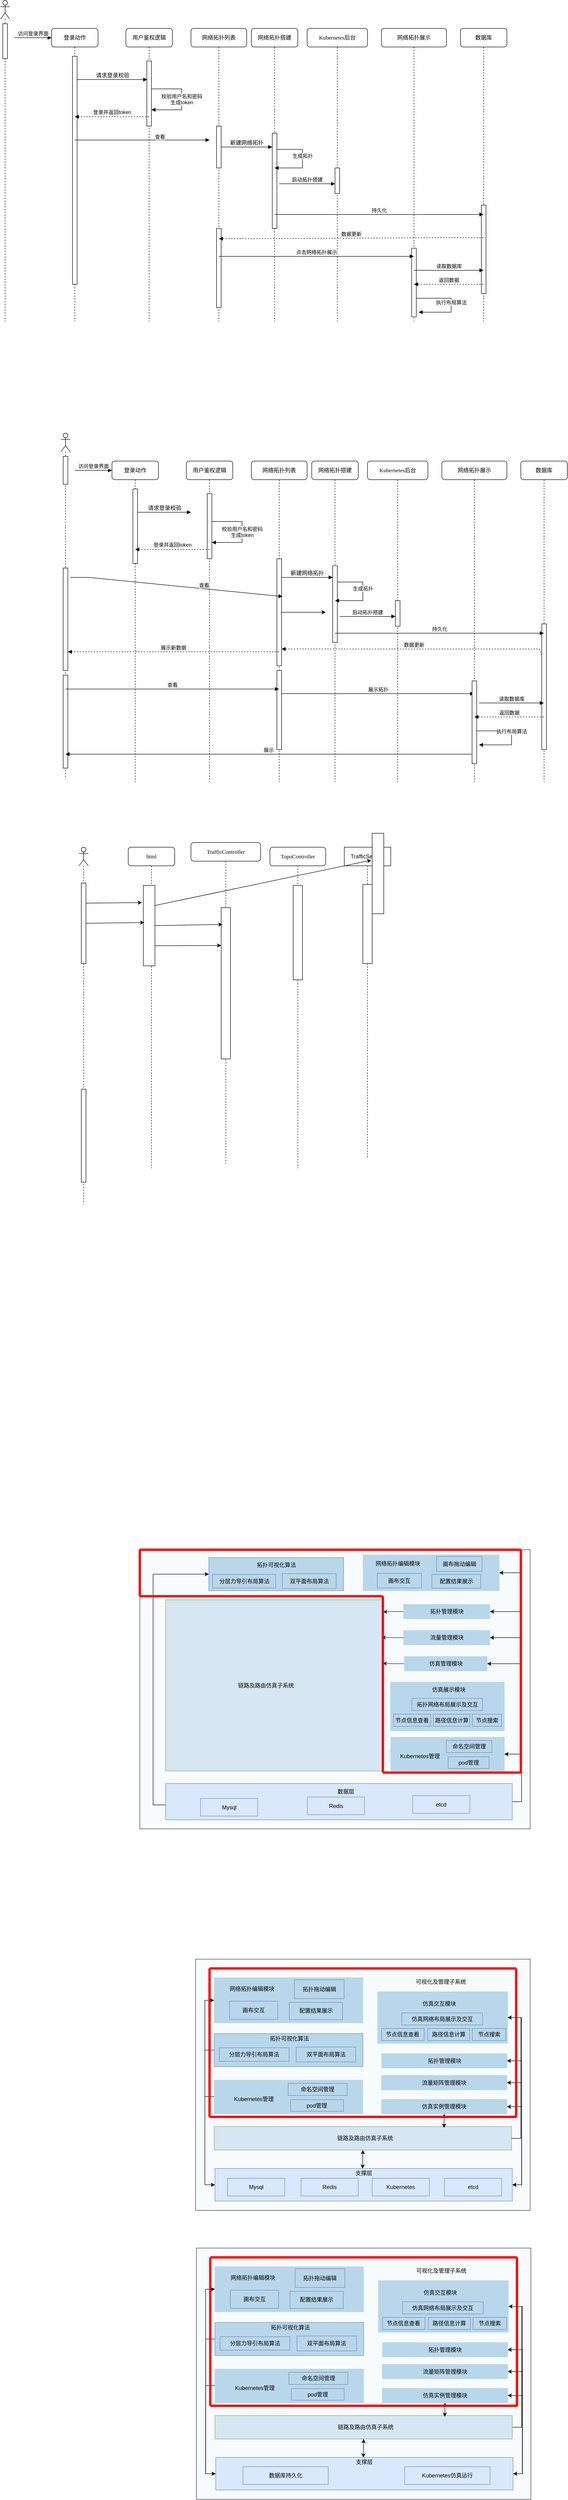 <mxfile version="21.0.6" type="github">
  <diagram name="Page-1" id="13e1069c-82ec-6db2-03f1-153e76fe0fe0">
    <mxGraphModel dx="1434" dy="756" grid="0" gridSize="10" guides="1" tooltips="1" connect="1" arrows="1" fold="1" page="1" pageScale="1" pageWidth="4681" pageHeight="3300" background="none" math="0" shadow="0">
      <root>
        <mxCell id="0" />
        <mxCell id="1" parent="0" />
        <mxCell id="lnbvYdgQQWUlEK8KIcvQ-1" value="" style="rounded=0;whiteSpace=wrap;html=1;fillColor=#F7FBFC;strokeColor=#36393d;" parent="1" vertex="1">
          <mxGeometry x="440" y="4240" width="720" height="540" as="geometry" />
        </mxCell>
        <mxCell id="mhE-yyMz1Cy4pg-zUqmh-41" value="" style="rounded=0;whiteSpace=wrap;html=1;fillColor=#F7FBFC;strokeColor=#36393d;" parent="1" vertex="1">
          <mxGeometry x="320" y="3360" width="840" height="600" as="geometry" />
        </mxCell>
        <mxCell id="7baba1c4bc27f4b0-2" value="网络拓扑列表" style="shape=umlLifeline;perimeter=lifelinePerimeter;whiteSpace=wrap;html=1;container=1;collapsible=0;recursiveResize=0;outlineConnect=0;rounded=1;shadow=0;comic=0;labelBackgroundColor=none;strokeWidth=1;fontFamily=Verdana;fontSize=12;align=center;" parent="1" vertex="1">
          <mxGeometry x="430" y="90" width="120" height="630" as="geometry" />
        </mxCell>
        <mxCell id="7baba1c4bc27f4b0-10" value="" style="html=1;points=[];perimeter=orthogonalPerimeter;rounded=0;shadow=0;comic=0;labelBackgroundColor=none;strokeWidth=1;fontFamily=Verdana;fontSize=12;align=center;" parent="7baba1c4bc27f4b0-2" vertex="1">
          <mxGeometry x="55" y="210" width="10" height="90" as="geometry" />
        </mxCell>
        <mxCell id="yTAJVHhYSGwSmUYyvKaW-56" value="" style="rounded=0;whiteSpace=wrap;html=1;" parent="7baba1c4bc27f4b0-2" vertex="1">
          <mxGeometry x="55" y="430" width="10" height="170" as="geometry" />
        </mxCell>
        <mxCell id="7baba1c4bc27f4b0-3" value="网络拓扑搭建" style="shape=umlLifeline;perimeter=lifelinePerimeter;whiteSpace=wrap;html=1;container=1;collapsible=0;recursiveResize=0;outlineConnect=0;rounded=1;shadow=0;comic=0;labelBackgroundColor=none;strokeWidth=1;fontFamily=Verdana;fontSize=12;align=center;" parent="1" vertex="1">
          <mxGeometry x="560" y="90" width="100" height="630" as="geometry" />
        </mxCell>
        <mxCell id="7baba1c4bc27f4b0-13" value="" style="html=1;points=[];perimeter=orthogonalPerimeter;rounded=0;shadow=0;comic=0;labelBackgroundColor=none;strokeWidth=1;fontFamily=Verdana;fontSize=12;align=center;" parent="7baba1c4bc27f4b0-3" vertex="1">
          <mxGeometry x="45" y="225" width="10" height="205" as="geometry" />
        </mxCell>
        <mxCell id="7baba1c4bc27f4b0-4" value="Kubernetes后台" style="shape=umlLifeline;perimeter=lifelinePerimeter;whiteSpace=wrap;html=1;container=1;collapsible=0;recursiveResize=0;outlineConnect=0;rounded=1;shadow=0;comic=0;labelBackgroundColor=none;strokeWidth=1;fontFamily=Verdana;fontSize=12;align=center;" parent="1" vertex="1">
          <mxGeometry x="680" y="90" width="130" height="630" as="geometry" />
        </mxCell>
        <mxCell id="yTAJVHhYSGwSmUYyvKaW-30" value="" style="rounded=0;whiteSpace=wrap;html=1;" parent="7baba1c4bc27f4b0-4" vertex="1">
          <mxGeometry x="60" y="300" width="10" height="55" as="geometry" />
        </mxCell>
        <mxCell id="yTAJVHhYSGwSmUYyvKaW-50" value="生成拓扑" style="html=1;verticalAlign=bottom;endArrow=block;rounded=0;" parent="7baba1c4bc27f4b0-4" source="7baba1c4bc27f4b0-13" edge="1">
          <mxGeometry width="80" relative="1" as="geometry">
            <mxPoint x="-60" y="260" as="sourcePoint" />
            <mxPoint x="-70" y="300" as="targetPoint" />
            <Array as="points">
              <mxPoint x="-10" y="260" />
              <mxPoint x="-10" y="290" />
              <mxPoint x="-10" y="300" />
              <mxPoint x="-70" y="300" />
            </Array>
          </mxGeometry>
        </mxCell>
        <mxCell id="yTAJVHhYSGwSmUYyvKaW-28" value="启动拓扑搭建" style="html=1;verticalAlign=bottom;endArrow=block;rounded=0;" parent="7baba1c4bc27f4b0-4" edge="1">
          <mxGeometry width="80" relative="1" as="geometry">
            <mxPoint x="-60" y="334" as="sourcePoint" />
            <mxPoint x="60" y="334" as="targetPoint" />
          </mxGeometry>
        </mxCell>
        <mxCell id="7baba1c4bc27f4b0-5" value="数据库" style="shape=umlLifeline;perimeter=lifelinePerimeter;whiteSpace=wrap;html=1;container=1;collapsible=0;recursiveResize=0;outlineConnect=0;rounded=1;shadow=0;comic=0;labelBackgroundColor=none;strokeWidth=1;fontFamily=Verdana;fontSize=12;align=center;" parent="1" vertex="1">
          <mxGeometry x="1010" y="90" width="100" height="630" as="geometry" />
        </mxCell>
        <mxCell id="yTAJVHhYSGwSmUYyvKaW-34" value="" style="rounded=0;whiteSpace=wrap;html=1;" parent="7baba1c4bc27f4b0-5" vertex="1">
          <mxGeometry x="45" y="380" width="10" height="190" as="geometry" />
        </mxCell>
        <mxCell id="7baba1c4bc27f4b0-6" value="网络拓扑展示" style="shape=umlLifeline;perimeter=lifelinePerimeter;whiteSpace=wrap;html=1;container=1;collapsible=0;recursiveResize=0;outlineConnect=0;rounded=1;shadow=0;comic=0;labelBackgroundColor=none;strokeWidth=1;fontFamily=Verdana;fontSize=12;align=center;" parent="1" vertex="1">
          <mxGeometry x="840" y="90" width="140" height="630" as="geometry" />
        </mxCell>
        <mxCell id="yTAJVHhYSGwSmUYyvKaW-61" value="" style="rounded=0;whiteSpace=wrap;html=1;" parent="7baba1c4bc27f4b0-6" vertex="1">
          <mxGeometry x="65" y="472.5" width="10" height="147.5" as="geometry" />
        </mxCell>
        <mxCell id="yTAJVHhYSGwSmUYyvKaW-63" value="返回数据" style="html=1;verticalAlign=bottom;endArrow=block;rounded=0;dashed=1;" parent="7baba1c4bc27f4b0-6" source="7baba1c4bc27f4b0-5" edge="1">
          <mxGeometry width="80" relative="1" as="geometry">
            <mxPoint x="150" y="550" as="sourcePoint" />
            <mxPoint x="70" y="550" as="targetPoint" />
          </mxGeometry>
        </mxCell>
        <mxCell id="yTAJVHhYSGwSmUYyvKaW-64" value="执行布局算法" style="html=1;verticalAlign=bottom;endArrow=block;rounded=0;" parent="7baba1c4bc27f4b0-6" edge="1">
          <mxGeometry x="0.055" width="80" relative="1" as="geometry">
            <mxPoint x="75" y="580" as="sourcePoint" />
            <mxPoint x="80" y="610" as="targetPoint" />
            <Array as="points">
              <mxPoint x="150" y="580" />
              <mxPoint x="150" y="610" />
            </Array>
            <mxPoint as="offset" />
          </mxGeometry>
        </mxCell>
        <mxCell id="7baba1c4bc27f4b0-8" value="登录动作" style="shape=umlLifeline;perimeter=lifelinePerimeter;whiteSpace=wrap;html=1;container=1;collapsible=0;recursiveResize=0;outlineConnect=0;rounded=1;shadow=0;comic=0;labelBackgroundColor=none;strokeWidth=1;fontFamily=Verdana;fontSize=12;align=center;" parent="1" vertex="1">
          <mxGeometry x="130" y="90" width="100" height="630" as="geometry" />
        </mxCell>
        <mxCell id="7baba1c4bc27f4b0-9" value="" style="html=1;points=[];perimeter=orthogonalPerimeter;rounded=0;shadow=0;comic=0;labelBackgroundColor=none;strokeWidth=1;fontFamily=Verdana;fontSize=12;align=center;" parent="7baba1c4bc27f4b0-8" vertex="1">
          <mxGeometry x="45" y="60" width="10" height="490" as="geometry" />
        </mxCell>
        <mxCell id="7baba1c4bc27f4b0-11" value="请求登录校验" style="html=1;verticalAlign=bottom;endArrow=block;labelBackgroundColor=none;fontFamily=Verdana;fontSize=12;edgeStyle=elbowEdgeStyle;elbow=vertical;entryX=0.1;entryY=0.286;entryDx=0;entryDy=0;entryPerimeter=0;" parent="1" source="7baba1c4bc27f4b0-9" target="yTAJVHhYSGwSmUYyvKaW-6" edge="1">
          <mxGeometry relative="1" as="geometry">
            <mxPoint x="250" y="200" as="sourcePoint" />
            <mxPoint x="270" y="410" as="targetPoint" />
            <Array as="points">
              <mxPoint x="290" y="200" />
            </Array>
          </mxGeometry>
        </mxCell>
        <mxCell id="7baba1c4bc27f4b0-14" value="新建网络拓扑" style="html=1;verticalAlign=bottom;endArrow=block;labelBackgroundColor=none;fontFamily=Verdana;fontSize=12;edgeStyle=elbowEdgeStyle;elbow=vertical;" parent="1" source="7baba1c4bc27f4b0-10" target="7baba1c4bc27f4b0-13" edge="1">
          <mxGeometry relative="1" as="geometry">
            <mxPoint x="430" y="210" as="sourcePoint" />
            <mxPoint x="600" y="360" as="targetPoint" />
            <Array as="points">
              <mxPoint x="610" y="370" />
              <mxPoint x="600" y="370" />
              <mxPoint x="610" y="370" />
            </Array>
          </mxGeometry>
        </mxCell>
        <mxCell id="yTAJVHhYSGwSmUYyvKaW-5" value="用户鉴权逻辑" style="shape=umlLifeline;perimeter=lifelinePerimeter;whiteSpace=wrap;html=1;container=1;collapsible=0;recursiveResize=0;outlineConnect=0;rounded=1;shadow=0;comic=0;labelBackgroundColor=none;strokeWidth=1;fontFamily=Verdana;fontSize=12;align=center;" parent="1" vertex="1">
          <mxGeometry x="290" y="90" width="100" height="630" as="geometry" />
        </mxCell>
        <mxCell id="yTAJVHhYSGwSmUYyvKaW-6" value="" style="html=1;points=[];perimeter=orthogonalPerimeter;rounded=0;shadow=0;comic=0;labelBackgroundColor=none;strokeWidth=1;fontFamily=Verdana;fontSize=12;align=center;" parent="yTAJVHhYSGwSmUYyvKaW-5" vertex="1">
          <mxGeometry x="45" y="70" width="10" height="140" as="geometry" />
        </mxCell>
        <mxCell id="yTAJVHhYSGwSmUYyvKaW-7" value="校验用户名和密码&lt;br&gt;生成token" style="html=1;verticalAlign=bottom;endArrow=block;rounded=0;" parent="yTAJVHhYSGwSmUYyvKaW-5" source="yTAJVHhYSGwSmUYyvKaW-6" target="yTAJVHhYSGwSmUYyvKaW-6" edge="1">
          <mxGeometry x="0.176" width="80" relative="1" as="geometry">
            <mxPoint x="70" y="130" as="sourcePoint" />
            <mxPoint x="60" y="175" as="targetPoint" />
            <Array as="points">
              <mxPoint x="120" y="130" />
              <mxPoint x="120" y="175" />
            </Array>
            <mxPoint as="offset" />
          </mxGeometry>
        </mxCell>
        <mxCell id="yTAJVHhYSGwSmUYyvKaW-13" value="" style="shape=umlLifeline;participant=umlActor;perimeter=lifelinePerimeter;whiteSpace=wrap;html=1;container=1;collapsible=0;recursiveResize=0;verticalAlign=top;spacingTop=36;outlineConnect=0;" parent="1" vertex="1">
          <mxGeometry x="20" y="30" width="20" height="690" as="geometry" />
        </mxCell>
        <mxCell id="yTAJVHhYSGwSmUYyvKaW-18" value="" style="rounded=0;whiteSpace=wrap;html=1;" parent="yTAJVHhYSGwSmUYyvKaW-13" vertex="1">
          <mxGeometry x="5" y="50" width="10" height="75" as="geometry" />
        </mxCell>
        <mxCell id="yTAJVHhYSGwSmUYyvKaW-3" value="访问登录界面" style="html=1;verticalAlign=bottom;endArrow=block;rounded=0;" parent="1" edge="1">
          <mxGeometry width="80" relative="1" as="geometry">
            <mxPoint x="50" y="110" as="sourcePoint" />
            <mxPoint x="130" y="110" as="targetPoint" />
          </mxGeometry>
        </mxCell>
        <mxCell id="yTAJVHhYSGwSmUYyvKaW-8" value="" style="html=1;verticalAlign=bottom;endArrow=block;rounded=0;exitX=0.5;exitY=0.857;exitDx=0;exitDy=0;exitPerimeter=0;dashed=1;" parent="1" source="yTAJVHhYSGwSmUYyvKaW-6" target="7baba1c4bc27f4b0-8" edge="1">
          <mxGeometry x="0.121" y="-20" width="80" relative="1" as="geometry">
            <mxPoint x="330" y="270" as="sourcePoint" />
            <mxPoint x="275" y="340" as="targetPoint" />
            <mxPoint as="offset" />
          </mxGeometry>
        </mxCell>
        <mxCell id="yTAJVHhYSGwSmUYyvKaW-27" value="登录并返回token" style="edgeLabel;html=1;align=center;verticalAlign=middle;resizable=0;points=[];" parent="yTAJVHhYSGwSmUYyvKaW-8" vertex="1" connectable="0">
          <mxGeometry x="-0.227" relative="1" as="geometry">
            <mxPoint x="-18" y="-10" as="offset" />
          </mxGeometry>
        </mxCell>
        <mxCell id="yTAJVHhYSGwSmUYyvKaW-17" value="查看" style="html=1;verticalAlign=bottom;endArrow=block;rounded=0;" parent="1" source="7baba1c4bc27f4b0-8" edge="1">
          <mxGeometry x="0.259" y="-2" width="80" relative="1" as="geometry">
            <mxPoint x="210" y="360" as="sourcePoint" />
            <mxPoint x="470" y="330" as="targetPoint" />
            <Array as="points">
              <mxPoint x="460" y="330" />
              <mxPoint x="470" y="330" />
            </Array>
            <mxPoint as="offset" />
          </mxGeometry>
        </mxCell>
        <mxCell id="yTAJVHhYSGwSmUYyvKaW-29" value="持久化" style="html=1;verticalAlign=bottom;endArrow=block;rounded=0;" parent="1" source="7baba1c4bc27f4b0-3" target="7baba1c4bc27f4b0-5" edge="1">
          <mxGeometry width="80" relative="1" as="geometry">
            <mxPoint x="610" y="380" as="sourcePoint" />
            <mxPoint x="690" y="380" as="targetPoint" />
            <Array as="points">
              <mxPoint x="680" y="490" />
              <mxPoint x="720" y="490" />
            </Array>
          </mxGeometry>
        </mxCell>
        <mxCell id="yTAJVHhYSGwSmUYyvKaW-58" value="数据更新" style="html=1;verticalAlign=bottom;endArrow=block;rounded=0;dashed=1;" parent="1" source="7baba1c4bc27f4b0-5" target="7baba1c4bc27f4b0-2" edge="1">
          <mxGeometry width="80" relative="1" as="geometry">
            <mxPoint x="1010" y="540" as="sourcePoint" />
            <mxPoint x="690" y="610" as="targetPoint" />
            <Array as="points">
              <mxPoint x="960" y="540" />
              <mxPoint x="560" y="542" />
              <mxPoint x="500" y="542" />
            </Array>
          </mxGeometry>
        </mxCell>
        <mxCell id="yTAJVHhYSGwSmUYyvKaW-59" value="点击网络拓扑展示" style="html=1;verticalAlign=bottom;endArrow=block;rounded=0;" parent="1" source="7baba1c4bc27f4b0-2" target="7baba1c4bc27f4b0-6" edge="1">
          <mxGeometry width="80" relative="1" as="geometry">
            <mxPoint x="495" y="630" as="sourcePoint" />
            <mxPoint x="860" y="580" as="targetPoint" />
            <Array as="points">
              <mxPoint x="540" y="580" />
            </Array>
          </mxGeometry>
        </mxCell>
        <mxCell id="yTAJVHhYSGwSmUYyvKaW-62" value="读取数据库" style="html=1;verticalAlign=bottom;endArrow=block;rounded=0;exitX=0.5;exitY=0.322;exitDx=0;exitDy=0;exitPerimeter=0;" parent="1" source="yTAJVHhYSGwSmUYyvKaW-61" target="7baba1c4bc27f4b0-5" edge="1">
          <mxGeometry width="80" relative="1" as="geometry">
            <mxPoint x="955" y="594.5" as="sourcePoint" />
            <mxPoint x="1035" y="594.5" as="targetPoint" />
            <Array as="points">
              <mxPoint x="990" y="610" />
            </Array>
          </mxGeometry>
        </mxCell>
        <mxCell id="yTAJVHhYSGwSmUYyvKaW-67" value="网络拓扑列表" style="shape=umlLifeline;perimeter=lifelinePerimeter;whiteSpace=wrap;html=1;container=1;collapsible=0;recursiveResize=0;outlineConnect=0;rounded=1;shadow=0;comic=0;labelBackgroundColor=none;strokeWidth=1;fontFamily=Verdana;fontSize=12;align=center;" parent="1" vertex="1">
          <mxGeometry x="560" y="1020" width="120" height="690" as="geometry" />
        </mxCell>
        <mxCell id="yTAJVHhYSGwSmUYyvKaW-68" value="" style="html=1;points=[];perimeter=orthogonalPerimeter;rounded=0;shadow=0;comic=0;labelBackgroundColor=none;strokeWidth=1;fontFamily=Verdana;fontSize=12;align=center;" parent="yTAJVHhYSGwSmUYyvKaW-67" vertex="1">
          <mxGeometry x="55" y="210" width="10" height="230" as="geometry" />
        </mxCell>
        <mxCell id="yTAJVHhYSGwSmUYyvKaW-69" value="" style="rounded=0;whiteSpace=wrap;html=1;" parent="yTAJVHhYSGwSmUYyvKaW-67" vertex="1">
          <mxGeometry x="55" y="450" width="10" height="170" as="geometry" />
        </mxCell>
        <mxCell id="yTAJVHhYSGwSmUYyvKaW-70" value="网络拓扑搭建" style="shape=umlLifeline;perimeter=lifelinePerimeter;whiteSpace=wrap;html=1;container=1;collapsible=0;recursiveResize=0;outlineConnect=0;rounded=1;shadow=0;comic=0;labelBackgroundColor=none;strokeWidth=1;fontFamily=Verdana;fontSize=12;align=center;" parent="1" vertex="1">
          <mxGeometry x="690" y="1020" width="100" height="690" as="geometry" />
        </mxCell>
        <mxCell id="yTAJVHhYSGwSmUYyvKaW-71" value="" style="html=1;points=[];perimeter=orthogonalPerimeter;rounded=0;shadow=0;comic=0;labelBackgroundColor=none;strokeWidth=1;fontFamily=Verdana;fontSize=12;align=center;" parent="yTAJVHhYSGwSmUYyvKaW-70" vertex="1">
          <mxGeometry x="45" y="225" width="10" height="165" as="geometry" />
        </mxCell>
        <mxCell id="yTAJVHhYSGwSmUYyvKaW-103" value="展示拓扑" style="html=1;verticalAlign=bottom;endArrow=block;rounded=0;" parent="yTAJVHhYSGwSmUYyvKaW-70" target="yTAJVHhYSGwSmUYyvKaW-78" edge="1">
          <mxGeometry width="80" relative="1" as="geometry">
            <mxPoint x="-65" y="500" as="sourcePoint" />
            <mxPoint x="15" y="500" as="targetPoint" />
          </mxGeometry>
        </mxCell>
        <mxCell id="yTAJVHhYSGwSmUYyvKaW-72" value="Kubernetes后台" style="shape=umlLifeline;perimeter=lifelinePerimeter;whiteSpace=wrap;html=1;container=1;collapsible=0;recursiveResize=0;outlineConnect=0;rounded=1;shadow=0;comic=0;labelBackgroundColor=none;strokeWidth=1;fontFamily=Verdana;fontSize=12;align=center;" parent="1" vertex="1">
          <mxGeometry x="810" y="1020" width="130" height="690" as="geometry" />
        </mxCell>
        <mxCell id="yTAJVHhYSGwSmUYyvKaW-73" value="" style="rounded=0;whiteSpace=wrap;html=1;" parent="yTAJVHhYSGwSmUYyvKaW-72" vertex="1">
          <mxGeometry x="60" y="300" width="10" height="55" as="geometry" />
        </mxCell>
        <mxCell id="yTAJVHhYSGwSmUYyvKaW-74" value="生成拓扑" style="html=1;verticalAlign=bottom;endArrow=block;rounded=0;" parent="yTAJVHhYSGwSmUYyvKaW-72" source="yTAJVHhYSGwSmUYyvKaW-71" edge="1">
          <mxGeometry width="80" relative="1" as="geometry">
            <mxPoint x="-60" y="260" as="sourcePoint" />
            <mxPoint x="-70" y="300" as="targetPoint" />
            <Array as="points">
              <mxPoint x="-10" y="260" />
              <mxPoint x="-10" y="290" />
              <mxPoint x="-10" y="300" />
              <mxPoint x="-70" y="300" />
            </Array>
          </mxGeometry>
        </mxCell>
        <mxCell id="yTAJVHhYSGwSmUYyvKaW-75" value="启动拓扑搭建" style="html=1;verticalAlign=bottom;endArrow=block;rounded=0;" parent="yTAJVHhYSGwSmUYyvKaW-72" edge="1">
          <mxGeometry width="80" relative="1" as="geometry">
            <mxPoint x="-60" y="334" as="sourcePoint" />
            <mxPoint x="60" y="334" as="targetPoint" />
          </mxGeometry>
        </mxCell>
        <mxCell id="yTAJVHhYSGwSmUYyvKaW-76" value="数据库" style="shape=umlLifeline;perimeter=lifelinePerimeter;whiteSpace=wrap;html=1;container=1;collapsible=0;recursiveResize=0;outlineConnect=0;rounded=1;shadow=0;comic=0;labelBackgroundColor=none;strokeWidth=1;fontFamily=Verdana;fontSize=12;align=center;" parent="1" vertex="1">
          <mxGeometry x="1140" y="1020" width="100" height="690" as="geometry" />
        </mxCell>
        <mxCell id="yTAJVHhYSGwSmUYyvKaW-77" value="" style="rounded=0;whiteSpace=wrap;html=1;" parent="yTAJVHhYSGwSmUYyvKaW-76" vertex="1">
          <mxGeometry x="45" y="350" width="10" height="270" as="geometry" />
        </mxCell>
        <mxCell id="yTAJVHhYSGwSmUYyvKaW-78" value="网络拓扑展示" style="shape=umlLifeline;perimeter=lifelinePerimeter;whiteSpace=wrap;html=1;container=1;collapsible=0;recursiveResize=0;outlineConnect=0;rounded=1;shadow=0;comic=0;labelBackgroundColor=none;strokeWidth=1;fontFamily=Verdana;fontSize=12;align=center;" parent="1" vertex="1">
          <mxGeometry x="970" y="1020" width="140" height="690" as="geometry" />
        </mxCell>
        <mxCell id="yTAJVHhYSGwSmUYyvKaW-79" value="" style="rounded=0;whiteSpace=wrap;html=1;" parent="yTAJVHhYSGwSmUYyvKaW-78" vertex="1">
          <mxGeometry x="65" y="472.5" width="10" height="177.5" as="geometry" />
        </mxCell>
        <mxCell id="yTAJVHhYSGwSmUYyvKaW-80" value="返回数据" style="html=1;verticalAlign=bottom;endArrow=block;rounded=0;dashed=1;" parent="yTAJVHhYSGwSmUYyvKaW-78" source="yTAJVHhYSGwSmUYyvKaW-76" edge="1">
          <mxGeometry width="80" relative="1" as="geometry">
            <mxPoint x="150" y="550" as="sourcePoint" />
            <mxPoint x="70" y="550" as="targetPoint" />
          </mxGeometry>
        </mxCell>
        <mxCell id="yTAJVHhYSGwSmUYyvKaW-81" value="执行布局算法" style="html=1;verticalAlign=bottom;endArrow=block;rounded=0;" parent="yTAJVHhYSGwSmUYyvKaW-78" edge="1">
          <mxGeometry x="-0.029" width="80" relative="1" as="geometry">
            <mxPoint x="75" y="580" as="sourcePoint" />
            <mxPoint x="80" y="610" as="targetPoint" />
            <Array as="points">
              <mxPoint x="150" y="580" />
              <mxPoint x="150" y="610" />
            </Array>
            <mxPoint as="offset" />
          </mxGeometry>
        </mxCell>
        <mxCell id="yTAJVHhYSGwSmUYyvKaW-82" value="登录动作" style="shape=umlLifeline;perimeter=lifelinePerimeter;whiteSpace=wrap;html=1;container=1;collapsible=0;recursiveResize=0;outlineConnect=0;rounded=1;shadow=0;comic=0;labelBackgroundColor=none;strokeWidth=1;fontFamily=Verdana;fontSize=12;align=center;" parent="1" vertex="1">
          <mxGeometry x="260" y="1020" width="100" height="690" as="geometry" />
        </mxCell>
        <mxCell id="yTAJVHhYSGwSmUYyvKaW-83" value="" style="html=1;points=[];perimeter=orthogonalPerimeter;rounded=0;shadow=0;comic=0;labelBackgroundColor=none;strokeWidth=1;fontFamily=Verdana;fontSize=12;align=center;" parent="yTAJVHhYSGwSmUYyvKaW-82" vertex="1">
          <mxGeometry x="45" y="60" width="10" height="160" as="geometry" />
        </mxCell>
        <mxCell id="yTAJVHhYSGwSmUYyvKaW-84" value="请求登录校验" style="html=1;verticalAlign=bottom;endArrow=block;labelBackgroundColor=none;fontFamily=Verdana;fontSize=12;edgeStyle=elbowEdgeStyle;elbow=vertical;" parent="1" source="yTAJVHhYSGwSmUYyvKaW-83" edge="1">
          <mxGeometry relative="1" as="geometry">
            <mxPoint x="380" y="1130" as="sourcePoint" />
            <mxPoint x="430" y="1130" as="targetPoint" />
            <Array as="points">
              <mxPoint x="420" y="1130" />
            </Array>
          </mxGeometry>
        </mxCell>
        <mxCell id="yTAJVHhYSGwSmUYyvKaW-85" value="新建网络拓扑" style="html=1;verticalAlign=bottom;endArrow=block;labelBackgroundColor=none;fontFamily=Verdana;fontSize=12;edgeStyle=elbowEdgeStyle;elbow=vertical;" parent="1" source="yTAJVHhYSGwSmUYyvKaW-68" target="yTAJVHhYSGwSmUYyvKaW-71" edge="1">
          <mxGeometry relative="1" as="geometry">
            <mxPoint x="560" y="1140" as="sourcePoint" />
            <mxPoint x="730" y="1290" as="targetPoint" />
            <Array as="points">
              <mxPoint x="700" y="1270" />
              <mxPoint x="740" y="1300" />
              <mxPoint x="730" y="1300" />
              <mxPoint x="740" y="1300" />
            </Array>
          </mxGeometry>
        </mxCell>
        <mxCell id="yTAJVHhYSGwSmUYyvKaW-86" value="用户鉴权逻辑" style="shape=umlLifeline;perimeter=lifelinePerimeter;whiteSpace=wrap;html=1;container=1;collapsible=0;recursiveResize=0;outlineConnect=0;rounded=1;shadow=0;comic=0;labelBackgroundColor=none;strokeWidth=1;fontFamily=Verdana;fontSize=12;align=center;" parent="1" vertex="1">
          <mxGeometry x="420" y="1020" width="100" height="690" as="geometry" />
        </mxCell>
        <mxCell id="yTAJVHhYSGwSmUYyvKaW-87" value="" style="html=1;points=[];perimeter=orthogonalPerimeter;rounded=0;shadow=0;comic=0;labelBackgroundColor=none;strokeWidth=1;fontFamily=Verdana;fontSize=12;align=center;" parent="yTAJVHhYSGwSmUYyvKaW-86" vertex="1">
          <mxGeometry x="45" y="70" width="10" height="140" as="geometry" />
        </mxCell>
        <mxCell id="yTAJVHhYSGwSmUYyvKaW-88" value="校验用户名和密码&lt;br&gt;生成token" style="html=1;verticalAlign=bottom;endArrow=block;rounded=0;" parent="yTAJVHhYSGwSmUYyvKaW-86" source="yTAJVHhYSGwSmUYyvKaW-87" target="yTAJVHhYSGwSmUYyvKaW-87" edge="1">
          <mxGeometry x="0.176" width="80" relative="1" as="geometry">
            <mxPoint x="70" y="130" as="sourcePoint" />
            <mxPoint x="60" y="175" as="targetPoint" />
            <Array as="points">
              <mxPoint x="120" y="130" />
              <mxPoint x="120" y="175" />
            </Array>
            <mxPoint as="offset" />
          </mxGeometry>
        </mxCell>
        <mxCell id="yTAJVHhYSGwSmUYyvKaW-89" value="" style="shape=umlLifeline;participant=umlActor;perimeter=lifelinePerimeter;whiteSpace=wrap;html=1;container=1;collapsible=0;recursiveResize=0;verticalAlign=top;spacingTop=36;outlineConnect=0;" parent="1" vertex="1">
          <mxGeometry x="150" y="960" width="20" height="740" as="geometry" />
        </mxCell>
        <mxCell id="yTAJVHhYSGwSmUYyvKaW-90" value="" style="rounded=0;whiteSpace=wrap;html=1;" parent="yTAJVHhYSGwSmUYyvKaW-89" vertex="1">
          <mxGeometry x="5" y="50" width="10" height="60" as="geometry" />
        </mxCell>
        <mxCell id="yTAJVHhYSGwSmUYyvKaW-101" value="" style="rounded=0;whiteSpace=wrap;html=1;" parent="yTAJVHhYSGwSmUYyvKaW-89" vertex="1">
          <mxGeometry x="5" y="290" width="10" height="220" as="geometry" />
        </mxCell>
        <mxCell id="yTAJVHhYSGwSmUYyvKaW-102" value="" style="rounded=0;whiteSpace=wrap;html=1;" parent="yTAJVHhYSGwSmUYyvKaW-89" vertex="1">
          <mxGeometry x="5" y="520" width="10" height="200" as="geometry" />
        </mxCell>
        <mxCell id="yTAJVHhYSGwSmUYyvKaW-91" value="访问登录界面" style="html=1;verticalAlign=bottom;endArrow=block;rounded=0;" parent="1" edge="1">
          <mxGeometry width="80" relative="1" as="geometry">
            <mxPoint x="180" y="1040" as="sourcePoint" />
            <mxPoint x="260" y="1040" as="targetPoint" />
          </mxGeometry>
        </mxCell>
        <mxCell id="yTAJVHhYSGwSmUYyvKaW-92" value="" style="html=1;verticalAlign=bottom;endArrow=block;rounded=0;exitX=0.5;exitY=0.857;exitDx=0;exitDy=0;exitPerimeter=0;dashed=1;" parent="1" source="yTAJVHhYSGwSmUYyvKaW-87" target="yTAJVHhYSGwSmUYyvKaW-82" edge="1">
          <mxGeometry x="0.121" y="-20" width="80" relative="1" as="geometry">
            <mxPoint x="460" y="1200" as="sourcePoint" />
            <mxPoint x="405" y="1270" as="targetPoint" />
            <mxPoint as="offset" />
          </mxGeometry>
        </mxCell>
        <mxCell id="yTAJVHhYSGwSmUYyvKaW-93" value="登录并返回token" style="edgeLabel;html=1;align=center;verticalAlign=middle;resizable=0;points=[];" parent="yTAJVHhYSGwSmUYyvKaW-92" vertex="1" connectable="0">
          <mxGeometry x="-0.227" relative="1" as="geometry">
            <mxPoint x="-18" y="-10" as="offset" />
          </mxGeometry>
        </mxCell>
        <mxCell id="yTAJVHhYSGwSmUYyvKaW-94" value="查看" style="html=1;verticalAlign=bottom;endArrow=block;rounded=0;entryX=0.558;entryY=0.422;entryDx=0;entryDy=0;entryPerimeter=0;" parent="1" target="yTAJVHhYSGwSmUYyvKaW-67" edge="1">
          <mxGeometry x="0.259" y="-2" width="80" relative="1" as="geometry">
            <mxPoint x="170" y="1270" as="sourcePoint" />
            <mxPoint x="162" y="1260" as="targetPoint" />
            <Array as="points">
              <mxPoint x="210" y="1270" />
            </Array>
            <mxPoint as="offset" />
          </mxGeometry>
        </mxCell>
        <mxCell id="yTAJVHhYSGwSmUYyvKaW-95" value="持久化" style="html=1;verticalAlign=bottom;endArrow=block;rounded=0;" parent="1" source="yTAJVHhYSGwSmUYyvKaW-70" target="yTAJVHhYSGwSmUYyvKaW-76" edge="1">
          <mxGeometry width="80" relative="1" as="geometry">
            <mxPoint x="740" y="1310" as="sourcePoint" />
            <mxPoint x="820" y="1310" as="targetPoint" />
            <Array as="points">
              <mxPoint x="850" y="1390" />
              <mxPoint x="930" y="1390" />
            </Array>
          </mxGeometry>
        </mxCell>
        <mxCell id="yTAJVHhYSGwSmUYyvKaW-96" value="数据更新" style="html=1;verticalAlign=bottom;endArrow=block;rounded=0;dashed=1;exitX=0;exitY=0.25;exitDx=0;exitDy=0;entryX=1;entryY=0.843;entryDx=0;entryDy=0;entryPerimeter=0;" parent="1" source="yTAJVHhYSGwSmUYyvKaW-77" target="yTAJVHhYSGwSmUYyvKaW-68" edge="1">
          <mxGeometry width="80" relative="1" as="geometry">
            <mxPoint x="1140" y="1470" as="sourcePoint" />
            <mxPoint x="820" y="1540" as="targetPoint" />
            <Array as="points">
              <mxPoint x="1180" y="1424" />
              <mxPoint x="1010" y="1424" />
              <mxPoint x="960" y="1424" />
            </Array>
          </mxGeometry>
        </mxCell>
        <mxCell id="yTAJVHhYSGwSmUYyvKaW-97" value="查看" style="html=1;verticalAlign=bottom;endArrow=block;rounded=0;" parent="1" source="yTAJVHhYSGwSmUYyvKaW-89" target="yTAJVHhYSGwSmUYyvKaW-67" edge="1">
          <mxGeometry width="80" relative="1" as="geometry">
            <mxPoint x="180" y="1510" as="sourcePoint" />
            <mxPoint x="590" y="1510" as="targetPoint" />
            <Array as="points">
              <mxPoint x="540" y="1510" />
            </Array>
          </mxGeometry>
        </mxCell>
        <mxCell id="yTAJVHhYSGwSmUYyvKaW-98" value="读取数据库" style="html=1;verticalAlign=bottom;endArrow=block;rounded=0;" parent="1" target="yTAJVHhYSGwSmUYyvKaW-76" edge="1">
          <mxGeometry width="80" relative="1" as="geometry">
            <mxPoint x="1050" y="1540" as="sourcePoint" />
            <mxPoint x="1165" y="1524.5" as="targetPoint" />
            <Array as="points">
              <mxPoint x="1120" y="1540" />
            </Array>
          </mxGeometry>
        </mxCell>
        <mxCell id="yTAJVHhYSGwSmUYyvKaW-104" value="展示" style="html=1;verticalAlign=bottom;endArrow=block;rounded=0;exitX=-0.1;exitY=0.887;exitDx=0;exitDy=0;exitPerimeter=0;" parent="1" source="yTAJVHhYSGwSmUYyvKaW-79" target="yTAJVHhYSGwSmUYyvKaW-89" edge="1">
          <mxGeometry width="80" relative="1" as="geometry">
            <mxPoint x="1020" y="1640" as="sourcePoint" />
            <mxPoint x="940" y="1640" as="targetPoint" />
          </mxGeometry>
        </mxCell>
        <mxCell id="yTAJVHhYSGwSmUYyvKaW-100" value="展示新数据" style="html=1;verticalAlign=bottom;endArrow=block;rounded=0;dashed=1;" parent="1" source="yTAJVHhYSGwSmUYyvKaW-67" edge="1">
          <mxGeometry width="80" relative="1" as="geometry">
            <mxPoint x="610" y="1420" as="sourcePoint" />
            <mxPoint x="165" y="1430" as="targetPoint" />
          </mxGeometry>
        </mxCell>
        <mxCell id="hq2QYLjvXXGRlK4hkYrL-1" value="TopoController" style="shape=umlLifeline;perimeter=lifelinePerimeter;whiteSpace=wrap;html=1;container=1;collapsible=0;recursiveResize=0;outlineConnect=0;rounded=1;shadow=0;comic=0;labelBackgroundColor=none;strokeWidth=1;fontFamily=Verdana;fontSize=12;align=center;" parent="1" vertex="1">
          <mxGeometry x="600" y="1850" width="120" height="690" as="geometry" />
        </mxCell>
        <mxCell id="hq2QYLjvXXGRlK4hkYrL-43" value="" style="rounded=0;whiteSpace=wrap;html=1;" parent="hq2QYLjvXXGRlK4hkYrL-1" vertex="1">
          <mxGeometry x="50" y="82" width="20" height="203" as="geometry" />
        </mxCell>
        <mxCell id="hq2QYLjvXXGRlK4hkYrL-21" value="TrafficController" style="shape=umlLifeline;perimeter=lifelinePerimeter;whiteSpace=wrap;html=1;container=1;collapsible=0;recursiveResize=0;outlineConnect=0;rounded=1;shadow=0;comic=0;labelBackgroundColor=none;strokeWidth=1;fontFamily=Verdana;fontSize=12;align=center;" parent="1" vertex="1">
          <mxGeometry x="430" y="1840" width="150" height="690" as="geometry" />
        </mxCell>
        <mxCell id="hq2QYLjvXXGRlK4hkYrL-57" value="" style="rounded=0;whiteSpace=wrap;html=1;" parent="hq2QYLjvXXGRlK4hkYrL-21" vertex="1">
          <mxGeometry x="65" y="140" width="20" height="325" as="geometry" />
        </mxCell>
        <mxCell id="hq2QYLjvXXGRlK4hkYrL-24" value="" style="shape=umlLifeline;participant=umlActor;perimeter=lifelinePerimeter;whiteSpace=wrap;html=1;container=1;collapsible=0;recursiveResize=0;verticalAlign=top;spacingTop=36;outlineConnect=0;" parent="1" vertex="1">
          <mxGeometry x="189" y="1850" width="20" height="767" as="geometry" />
        </mxCell>
        <mxCell id="hq2QYLjvXXGRlK4hkYrL-25" value="" style="rounded=0;whiteSpace=wrap;html=1;" parent="hq2QYLjvXXGRlK4hkYrL-24" vertex="1">
          <mxGeometry x="5" y="77" width="10" height="173" as="geometry" />
        </mxCell>
        <mxCell id="hq2QYLjvXXGRlK4hkYrL-27" value="" style="rounded=0;whiteSpace=wrap;html=1;" parent="hq2QYLjvXXGRlK4hkYrL-24" vertex="1">
          <mxGeometry x="5" y="520" width="10" height="200" as="geometry" />
        </mxCell>
        <mxCell id="hq2QYLjvXXGRlK4hkYrL-40" value="TrafficService" style="shape=umlLifeline;perimeter=lifelinePerimeter;whiteSpace=wrap;html=1;container=0;dropTarget=0;collapsible=0;recursiveResize=0;outlineConnect=0;portConstraint=eastwest;newEdgeStyle={&quot;edgeStyle&quot;:&quot;elbowEdgeStyle&quot;,&quot;elbow&quot;:&quot;vertical&quot;,&quot;curved&quot;:0,&quot;rounded&quot;:0};" parent="1" vertex="1">
          <mxGeometry x="760" y="1850" width="100" height="670" as="geometry" />
        </mxCell>
        <mxCell id="hq2QYLjvXXGRlK4hkYrL-45" style="edgeStyle=none;rounded=0;orthogonalLoop=1;jettySize=auto;html=1;" parent="1" source="yTAJVHhYSGwSmUYyvKaW-68" edge="1">
          <mxGeometry relative="1" as="geometry">
            <mxPoint x="720" y="1345" as="targetPoint" />
          </mxGeometry>
        </mxCell>
        <mxCell id="hq2QYLjvXXGRlK4hkYrL-17" value="html" style="shape=umlLifeline;perimeter=lifelinePerimeter;whiteSpace=wrap;html=1;container=1;collapsible=0;recursiveResize=0;outlineConnect=0;rounded=1;shadow=0;comic=0;labelBackgroundColor=none;strokeWidth=1;fontFamily=Verdana;fontSize=12;align=center;" parent="1" vertex="1">
          <mxGeometry x="295" y="1850" width="100" height="690" as="geometry" />
        </mxCell>
        <mxCell id="hq2QYLjvXXGRlK4hkYrL-52" value="" style="rounded=0;whiteSpace=wrap;html=1;" parent="hq2QYLjvXXGRlK4hkYrL-17" vertex="1">
          <mxGeometry x="32.5" y="82" width="25" height="173" as="geometry" />
        </mxCell>
        <mxCell id="hq2QYLjvXXGRlK4hkYrL-53" value="" style="rounded=0;whiteSpace=wrap;html=1;" parent="1" vertex="1">
          <mxGeometry x="800" y="1930" width="20" height="170" as="geometry" />
        </mxCell>
        <mxCell id="hq2QYLjvXXGRlK4hkYrL-54" style="edgeStyle=none;rounded=0;orthogonalLoop=1;jettySize=auto;html=1;exitX=1;exitY=0.25;exitDx=0;exitDy=0;entryX=-0.12;entryY=0.214;entryDx=0;entryDy=0;entryPerimeter=0;" parent="1" source="hq2QYLjvXXGRlK4hkYrL-25" target="hq2QYLjvXXGRlK4hkYrL-52" edge="1">
          <mxGeometry relative="1" as="geometry" />
        </mxCell>
        <mxCell id="hq2QYLjvXXGRlK4hkYrL-55" style="edgeStyle=none;rounded=0;orthogonalLoop=1;jettySize=auto;html=1;exitX=1;exitY=0.5;exitDx=0;exitDy=0;entryX=0.08;entryY=0.462;entryDx=0;entryDy=0;entryPerimeter=0;" parent="1" source="hq2QYLjvXXGRlK4hkYrL-25" target="hq2QYLjvXXGRlK4hkYrL-52" edge="1">
          <mxGeometry relative="1" as="geometry" />
        </mxCell>
        <mxCell id="hq2QYLjvXXGRlK4hkYrL-56" style="edgeStyle=none;rounded=0;orthogonalLoop=1;jettySize=auto;html=1;exitX=1;exitY=0.25;exitDx=0;exitDy=0;entryX=-0.08;entryY=0.335;entryDx=0;entryDy=0;entryPerimeter=0;" parent="1" source="hq2QYLjvXXGRlK4hkYrL-52" target="hq2QYLjvXXGRlK4hkYrL-50" edge="1">
          <mxGeometry relative="1" as="geometry">
            <mxPoint x="500" y="1980" as="targetPoint" />
          </mxGeometry>
        </mxCell>
        <mxCell id="hq2QYLjvXXGRlK4hkYrL-50" value="" style="rounded=0;whiteSpace=wrap;html=1;" parent="1" vertex="1">
          <mxGeometry x="820" y="1820" width="25" height="173" as="geometry" />
        </mxCell>
        <mxCell id="hq2QYLjvXXGRlK4hkYrL-58" style="edgeStyle=none;rounded=0;orthogonalLoop=1;jettySize=auto;html=1;exitX=1;exitY=0.75;exitDx=0;exitDy=0;entryX=0;entryY=0.25;entryDx=0;entryDy=0;" parent="1" source="hq2QYLjvXXGRlK4hkYrL-52" target="hq2QYLjvXXGRlK4hkYrL-57" edge="1">
          <mxGeometry relative="1" as="geometry" />
        </mxCell>
        <mxCell id="hq2QYLjvXXGRlK4hkYrL-59" style="edgeStyle=none;rounded=0;orthogonalLoop=1;jettySize=auto;html=1;exitX=1;exitY=0.5;exitDx=0;exitDy=0;entryX=0.15;entryY=0.111;entryDx=0;entryDy=0;entryPerimeter=0;" parent="1" source="hq2QYLjvXXGRlK4hkYrL-52" target="hq2QYLjvXXGRlK4hkYrL-57" edge="1">
          <mxGeometry relative="1" as="geometry">
            <mxPoint x="490" y="2020" as="targetPoint" />
          </mxGeometry>
        </mxCell>
        <mxCell id="mhE-yyMz1Cy4pg-zUqmh-1" value="" style="rounded=0;whiteSpace=wrap;html=1;fillColor=#D6E6F2;strokeColor=#82b366;" parent="1" vertex="1">
          <mxGeometry x="375.5" y="3467.5" width="469" height="368" as="geometry" />
        </mxCell>
        <mxCell id="mhE-yyMz1Cy4pg-zUqmh-2" value="" style="rounded=0;whiteSpace=wrap;html=1;fillColor=#B9D7EA;strokeColor=#6c8ebf;" parent="1" vertex="1">
          <mxGeometry x="468.5" y="3377" width="290" height="71" as="geometry" />
        </mxCell>
        <mxCell id="mhE-yyMz1Cy4pg-zUqmh-3" value="" style="rounded=0;whiteSpace=wrap;html=1;fillColor=#B9D7EA;strokeColor=#B9D7EA;" parent="1" vertex="1">
          <mxGeometry x="800.5" y="3371" width="293" height="77" as="geometry" />
        </mxCell>
        <mxCell id="mhE-yyMz1Cy4pg-zUqmh-5" value="链路及路由仿真子系统" style="text;html=1;strokeColor=none;fillColor=none;align=center;verticalAlign=middle;whiteSpace=wrap;rounded=0;" parent="1" vertex="1">
          <mxGeometry x="456.5" y="3604.25" width="269" height="94.5" as="geometry" />
        </mxCell>
        <mxCell id="mhE-yyMz1Cy4pg-zUqmh-6" value="网络拓扑编辑模块" style="text;html=1;strokeColor=#B9D7EA;fillColor=none;align=center;verticalAlign=middle;whiteSpace=wrap;rounded=0;" parent="1" vertex="1">
          <mxGeometry x="810.5" y="3381" width="129" height="18" as="geometry" />
        </mxCell>
        <mxCell id="mhE-yyMz1Cy4pg-zUqmh-7" value="配置结果展示" style="rounded=0;whiteSpace=wrap;html=1;fillColor=#B9D7EA;strokeColor=#6C8EBF;" parent="1" vertex="1">
          <mxGeometry x="948.5" y="3413" width="105" height="29.5" as="geometry" />
        </mxCell>
        <mxCell id="mhE-yyMz1Cy4pg-zUqmh-8" style="edgeStyle=orthogonalEdgeStyle;rounded=0;orthogonalLoop=1;jettySize=auto;html=1;exitX=0;exitY=0.5;exitDx=0;exitDy=0;entryX=0;entryY=0.5;entryDx=0;entryDy=0;" parent="1" source="mhE-yyMz1Cy4pg-zUqmh-14" target="mhE-yyMz1Cy4pg-zUqmh-2" edge="1">
          <mxGeometry relative="1" as="geometry">
            <mxPoint x="288.5" y="3341.5" as="targetPoint" />
            <Array as="points">
              <mxPoint x="393.5" y="3908.5" />
              <mxPoint x="348.5" y="3908.5" />
              <mxPoint x="348.5" y="3412.5" />
            </Array>
          </mxGeometry>
        </mxCell>
        <mxCell id="mhE-yyMz1Cy4pg-zUqmh-9" style="edgeStyle=orthogonalEdgeStyle;rounded=0;orthogonalLoop=1;jettySize=auto;html=1;exitX=1;exitY=0.5;exitDx=0;exitDy=0;entryX=1;entryY=0.5;entryDx=0;entryDy=0;" parent="1" source="mhE-yyMz1Cy4pg-zUqmh-14" target="mhE-yyMz1Cy4pg-zUqmh-15" edge="1">
          <mxGeometry relative="1" as="geometry" />
        </mxCell>
        <mxCell id="mhE-yyMz1Cy4pg-zUqmh-10" style="edgeStyle=orthogonalEdgeStyle;rounded=0;orthogonalLoop=1;jettySize=auto;html=1;exitX=1;exitY=0.5;exitDx=0;exitDy=0;entryX=1;entryY=0.5;entryDx=0;entryDy=0;" parent="1" source="mhE-yyMz1Cy4pg-zUqmh-14" target="mhE-yyMz1Cy4pg-zUqmh-31" edge="1">
          <mxGeometry relative="1" as="geometry" />
        </mxCell>
        <mxCell id="mhE-yyMz1Cy4pg-zUqmh-11" style="edgeStyle=orthogonalEdgeStyle;rounded=0;orthogonalLoop=1;jettySize=auto;html=1;exitX=1;exitY=0.5;exitDx=0;exitDy=0;entryX=1;entryY=0.5;entryDx=0;entryDy=0;" parent="1" source="mhE-yyMz1Cy4pg-zUqmh-14" target="mhE-yyMz1Cy4pg-zUqmh-29" edge="1">
          <mxGeometry relative="1" as="geometry" />
        </mxCell>
        <mxCell id="mhE-yyMz1Cy4pg-zUqmh-12" style="edgeStyle=orthogonalEdgeStyle;rounded=0;orthogonalLoop=1;jettySize=auto;html=1;exitX=1;exitY=0.5;exitDx=0;exitDy=0;entryX=1;entryY=0.5;entryDx=0;entryDy=0;fontFamily=Times New Roman;fontColor=#112D4E;" parent="1" source="mhE-yyMz1Cy4pg-zUqmh-14" target="mhE-yyMz1Cy4pg-zUqmh-33" edge="1">
          <mxGeometry relative="1" as="geometry" />
        </mxCell>
        <mxCell id="mhE-yyMz1Cy4pg-zUqmh-13" style="edgeStyle=orthogonalEdgeStyle;rounded=0;orthogonalLoop=1;jettySize=auto;html=1;exitX=1;exitY=0.5;exitDx=0;exitDy=0;entryX=1;entryY=0.5;entryDx=0;entryDy=0;fontFamily=Times New Roman;fontSize=24;fontColor=#112D4E;" parent="1" source="mhE-yyMz1Cy4pg-zUqmh-14" target="mhE-yyMz1Cy4pg-zUqmh-3" edge="1">
          <mxGeometry relative="1" as="geometry" />
        </mxCell>
        <mxCell id="mhE-yyMz1Cy4pg-zUqmh-14" value="" style="rounded=0;whiteSpace=wrap;html=1;fillColor=#dae8fc;strokeColor=#6c8ebf;" parent="1" vertex="1">
          <mxGeometry x="375.5" y="3862.5" width="746" height="78" as="geometry" />
        </mxCell>
        <mxCell id="mhE-yyMz1Cy4pg-zUqmh-15" value="" style="rounded=0;whiteSpace=wrap;html=1;fillColor=#B9D7EA;strokeColor=#B9D7EA;" parent="1" vertex="1">
          <mxGeometry x="860" y="3763" width="244.5" height="72.5" as="geometry" />
        </mxCell>
        <mxCell id="mhE-yyMz1Cy4pg-zUqmh-16" value="Kubernetes管理" style="text;html=1;strokeColor=#B9D7EA;fillColor=none;align=center;verticalAlign=middle;whiteSpace=wrap;rounded=0;" parent="1" vertex="1">
          <mxGeometry x="856.5" y="3793" width="132" height="22" as="geometry" />
        </mxCell>
        <mxCell id="mhE-yyMz1Cy4pg-zUqmh-17" value="命名空间管理" style="rounded=0;whiteSpace=wrap;html=1;fillColor=#B9D7EA;strokeColor=#6C8EBF;" parent="1" vertex="1">
          <mxGeometry x="979.5" y="3770" width="98" height="26" as="geometry" />
        </mxCell>
        <mxCell id="mhE-yyMz1Cy4pg-zUqmh-18" value="画布交互" style="rounded=0;whiteSpace=wrap;html=1;fillColor=#B9D7EA;strokeColor=#6C8EBF;" parent="1" vertex="1">
          <mxGeometry x="831" y="3411" width="95" height="31" as="geometry" />
        </mxCell>
        <mxCell id="mhE-yyMz1Cy4pg-zUqmh-19" value="pod管理" style="rounded=0;whiteSpace=wrap;html=1;fillColor=#B9D7EA;strokeColor=#6C8EBF;" parent="1" vertex="1">
          <mxGeometry x="983.5" y="3805" width="88" height="25" as="geometry" />
        </mxCell>
        <mxCell id="mhE-yyMz1Cy4pg-zUqmh-20" value="" style="edgeStyle=orthogonalEdgeStyle;rounded=0;orthogonalLoop=1;jettySize=auto;html=1;strokeColor=#B9D7EA;fontFamily=Times New Roman;fontSize=24;fontColor=#112D4E;" parent="1" source="mhE-yyMz1Cy4pg-zUqmh-21" target="mhE-yyMz1Cy4pg-zUqmh-22" edge="1">
          <mxGeometry relative="1" as="geometry" />
        </mxCell>
        <mxCell id="mhE-yyMz1Cy4pg-zUqmh-21" value="拓扑可视化算法" style="text;html=1;strokeColor=none;fillColor=none;align=center;verticalAlign=middle;whiteSpace=wrap;rounded=0;" parent="1" vertex="1">
          <mxGeometry x="554.5" y="3382.5" width="118" height="21" as="geometry" />
        </mxCell>
        <mxCell id="mhE-yyMz1Cy4pg-zUqmh-22" value="分层力导引布局算法" style="rounded=0;whiteSpace=wrap;html=1;fillColor=#B9D7EA;strokeColor=#6c8ebf;" parent="1" vertex="1">
          <mxGeometry x="476.5" y="3413" width="136" height="29" as="geometry" />
        </mxCell>
        <mxCell id="mhE-yyMz1Cy4pg-zUqmh-23" value="双平面布局算法" style="rounded=0;whiteSpace=wrap;html=1;fillColor=#B9D7EA;strokeColor=#6C8EBF;" parent="1" vertex="1">
          <mxGeometry x="626.5" y="3411.5" width="116" height="32" as="geometry" />
        </mxCell>
        <mxCell id="mhE-yyMz1Cy4pg-zUqmh-24" value="数据层" style="text;html=1;align=center;verticalAlign=middle;whiteSpace=wrap;rounded=0;" parent="1" vertex="1">
          <mxGeometry x="728.5" y="3868.5" width="69" height="23" as="geometry" />
        </mxCell>
        <mxCell id="mhE-yyMz1Cy4pg-zUqmh-25" value="Mysql" style="rounded=0;whiteSpace=wrap;html=1;fillColor=#dae8fc;strokeColor=#6c8ebf;" parent="1" vertex="1">
          <mxGeometry x="450.5" y="3894.5" width="123" height="38" as="geometry" />
        </mxCell>
        <mxCell id="mhE-yyMz1Cy4pg-zUqmh-26" value="etcd" style="rounded=0;whiteSpace=wrap;html=1;fillColor=#dae8fc;strokeColor=#6c8ebf;" parent="1" vertex="1">
          <mxGeometry x="907.37" y="3888.5" width="123" height="38" as="geometry" />
        </mxCell>
        <mxCell id="mhE-yyMz1Cy4pg-zUqmh-27" value="Redis" style="rounded=0;whiteSpace=wrap;html=1;fillColor=#dae8fc;strokeColor=#6c8ebf;" parent="1" vertex="1">
          <mxGeometry x="680.5" y="3891.5" width="123" height="38" as="geometry" />
        </mxCell>
        <mxCell id="mhE-yyMz1Cy4pg-zUqmh-28" style="edgeStyle=orthogonalEdgeStyle;rounded=0;orthogonalLoop=1;jettySize=auto;html=1;exitX=0;exitY=0.5;exitDx=0;exitDy=0;entryX=0.991;entryY=0.22;entryDx=0;entryDy=0;entryPerimeter=0;fontFamily=Times New Roman;fontSize=24;fontColor=#112D4E;strokeColor=#112D4E;" parent="1" source="mhE-yyMz1Cy4pg-zUqmh-29" target="mhE-yyMz1Cy4pg-zUqmh-1" edge="1">
          <mxGeometry relative="1" as="geometry" />
        </mxCell>
        <mxCell id="mhE-yyMz1Cy4pg-zUqmh-29" value="流量管理模块" style="rounded=0;whiteSpace=wrap;html=1;fillColor=#B9D7EA;strokeColor=#B9D7EA;" parent="1" vertex="1">
          <mxGeometry x="887.5" y="3533.5" width="186" height="31" as="geometry" />
        </mxCell>
        <mxCell id="mhE-yyMz1Cy4pg-zUqmh-30" style="edgeStyle=orthogonalEdgeStyle;rounded=0;orthogonalLoop=1;jettySize=auto;html=1;exitX=0;exitY=0.5;exitDx=0;exitDy=0;entryX=0.996;entryY=0.372;entryDx=0;entryDy=0;entryPerimeter=0;strokeColor=#112D4E;" parent="1" source="mhE-yyMz1Cy4pg-zUqmh-31" target="mhE-yyMz1Cy4pg-zUqmh-1" edge="1">
          <mxGeometry relative="1" as="geometry" />
        </mxCell>
        <mxCell id="mhE-yyMz1Cy4pg-zUqmh-31" value="仿真管理模块" style="rounded=0;whiteSpace=wrap;html=1;fillColor=#B9D7EA;strokeColor=#B9D7EA;" parent="1" vertex="1">
          <mxGeometry x="889.5" y="3589.5" width="178" height="31" as="geometry" />
        </mxCell>
        <mxCell id="mhE-yyMz1Cy4pg-zUqmh-32" style="edgeStyle=orthogonalEdgeStyle;rounded=0;orthogonalLoop=1;jettySize=auto;html=1;exitX=0;exitY=0.5;exitDx=0;exitDy=0;entryX=0.998;entryY=0.071;entryDx=0;entryDy=0;entryPerimeter=0;fontFamily=Times New Roman;fontColor=#112D4E;strokeColor=#112D4E;" parent="1" source="mhE-yyMz1Cy4pg-zUqmh-33" target="mhE-yyMz1Cy4pg-zUqmh-1" edge="1">
          <mxGeometry relative="1" as="geometry" />
        </mxCell>
        <mxCell id="mhE-yyMz1Cy4pg-zUqmh-33" value="拓扑管理模块" style="rounded=0;whiteSpace=wrap;html=1;fillColor=#B9D7EA;strokeColor=#B9D7EA;" parent="1" vertex="1">
          <mxGeometry x="887.5" y="3477.5" width="186" height="31" as="geometry" />
        </mxCell>
        <mxCell id="mhE-yyMz1Cy4pg-zUqmh-34" value="画布拖动编辑" style="rounded=0;whiteSpace=wrap;html=1;fillColor=#B9D7EA;strokeColor=#6C8EBF;" parent="1" vertex="1">
          <mxGeometry x="958.5" y="3374.5" width="98.06" height="32" as="geometry" />
        </mxCell>
        <mxCell id="mhE-yyMz1Cy4pg-zUqmh-35" value="" style="rounded=0;whiteSpace=wrap;html=1;fillColor=#B9D7EA;strokeColor=#B9D7EA;" parent="1" vertex="1">
          <mxGeometry x="859.5" y="3644.5" width="245" height="105" as="geometry" />
        </mxCell>
        <mxCell id="mhE-yyMz1Cy4pg-zUqmh-36" value="仿真展示模块" style="text;html=1;strokeColor=#B9D7EA;fillColor=none;align=center;verticalAlign=middle;whiteSpace=wrap;rounded=0;" parent="1" vertex="1">
          <mxGeometry x="918.5" y="3649.5" width="132" height="22" as="geometry" />
        </mxCell>
        <mxCell id="mhE-yyMz1Cy4pg-zUqmh-37" value="拓扑网络布局展示及交互" style="rounded=0;whiteSpace=wrap;html=1;fillColor=#B9D7EA;strokeColor=#6C8EBF;" parent="1" vertex="1">
          <mxGeometry x="905.5" y="3679.5" width="152" height="26" as="geometry" />
        </mxCell>
        <mxCell id="mhE-yyMz1Cy4pg-zUqmh-38" value="路径信息计算" style="rounded=0;whiteSpace=wrap;html=1;fillColor=#B9D7EA;strokeColor=#6C8EBF;" parent="1" vertex="1">
          <mxGeometry x="951.62" y="3713.5" width="78.75" height="26" as="geometry" />
        </mxCell>
        <mxCell id="mhE-yyMz1Cy4pg-zUqmh-39" value="节点搜索" style="rounded=0;whiteSpace=wrap;html=1;fillColor=#B9D7EA;strokeColor=#6C8EBF;" parent="1" vertex="1">
          <mxGeometry x="1035.5" y="3713.5" width="63" height="26" as="geometry" />
        </mxCell>
        <mxCell id="mhE-yyMz1Cy4pg-zUqmh-40" value="节点信息查看" style="rounded=0;whiteSpace=wrap;html=1;fillColor=#B9D7EA;strokeColor=#6C8EBF;" parent="1" vertex="1">
          <mxGeometry x="866" y="3713.5" width="80" height="26" as="geometry" />
        </mxCell>
        <mxCell id="mhE-yyMz1Cy4pg-zUqmh-52" value="" style="endArrow=none;html=1;rounded=0;strokeColor=#FF0000;strokeWidth=5;" parent="1" edge="1">
          <mxGeometry width="50" height="50" relative="1" as="geometry">
            <mxPoint x="320" y="3460" as="sourcePoint" />
            <mxPoint x="320" y="3359.25" as="targetPoint" />
          </mxGeometry>
        </mxCell>
        <mxCell id="mhE-yyMz1Cy4pg-zUqmh-53" value="" style="endArrow=none;html=1;rounded=0;strokeColor=#FF0000;strokeWidth=5;" parent="1" edge="1">
          <mxGeometry width="50" height="50" relative="1" as="geometry">
            <mxPoint x="320" y="3460" as="sourcePoint" />
            <mxPoint x="843" y="3460" as="targetPoint" />
          </mxGeometry>
        </mxCell>
        <mxCell id="mhE-yyMz1Cy4pg-zUqmh-54" value="" style="endArrow=none;html=1;rounded=0;strokeColor=#FF0000;strokeWidth=5;" parent="1" edge="1">
          <mxGeometry width="50" height="50" relative="1" as="geometry">
            <mxPoint x="843" y="3839" as="sourcePoint" />
            <mxPoint x="843" y="3460" as="targetPoint" />
          </mxGeometry>
        </mxCell>
        <mxCell id="mhE-yyMz1Cy4pg-zUqmh-55" value="" style="endArrow=none;html=1;rounded=0;strokeColor=#FF0000;strokeWidth=5;" parent="1" edge="1">
          <mxGeometry width="50" height="50" relative="1" as="geometry">
            <mxPoint x="843" y="3839" as="sourcePoint" />
            <mxPoint x="1140" y="3839" as="targetPoint" />
          </mxGeometry>
        </mxCell>
        <mxCell id="mhE-yyMz1Cy4pg-zUqmh-57" value="" style="endArrow=none;html=1;rounded=0;strokeColor=#FF0000;strokeWidth=5;" parent="1" edge="1">
          <mxGeometry width="50" height="50" relative="1" as="geometry">
            <mxPoint x="1140" y="3840" as="sourcePoint" />
            <mxPoint x="1140" y="3360" as="targetPoint" />
          </mxGeometry>
        </mxCell>
        <mxCell id="mhE-yyMz1Cy4pg-zUqmh-59" value="" style="endArrow=none;html=1;rounded=0;strokeColor=#FF0000;strokeWidth=5;" parent="1" edge="1">
          <mxGeometry width="50" height="50" relative="1" as="geometry">
            <mxPoint x="320" y="3360" as="sourcePoint" />
            <mxPoint x="1140" y="3360" as="targetPoint" />
          </mxGeometry>
        </mxCell>
        <mxCell id="mhE-yyMz1Cy4pg-zUqmh-4" value="可视化及管理子系统" style="text;html=1;strokeColor=none;fillColor=none;align=center;verticalAlign=middle;whiteSpace=wrap;rounded=0;" parent="1" vertex="1">
          <mxGeometry x="863.5" y="4280" width="208" height="18" as="geometry" />
        </mxCell>
        <mxCell id="lnbvYdgQQWUlEK8KIcvQ-76" style="edgeStyle=orthogonalEdgeStyle;rounded=0;orthogonalLoop=1;jettySize=auto;html=1;exitX=1;exitY=0.5;exitDx=0;exitDy=0;entryX=1;entryY=0.5;entryDx=0;entryDy=0;strokeColor=#000000;strokeWidth=1;startArrow=none;startFill=0;endArrow=none;endFill=0;" parent="1" source="lnbvYdgQQWUlEK8KIcvQ-2" target="lnbvYdgQQWUlEK8KIcvQ-35" edge="1">
          <mxGeometry relative="1" as="geometry" />
        </mxCell>
        <mxCell id="lnbvYdgQQWUlEK8KIcvQ-89" style="edgeStyle=orthogonalEdgeStyle;rounded=0;orthogonalLoop=1;jettySize=auto;html=1;exitX=0.5;exitY=1;exitDx=0;exitDy=0;entryX=0.463;entryY=0.014;entryDx=0;entryDy=0;entryPerimeter=0;strokeColor=#000000;fontColor=#FEFAE0;startArrow=classic;startFill=1;endArrow=classic;endFill=1;fillColor=#BC6C25;" parent="1" source="lnbvYdgQQWUlEK8KIcvQ-2" target="lnbvYdgQQWUlEK8KIcvQ-77" edge="1">
          <mxGeometry relative="1" as="geometry" />
        </mxCell>
        <mxCell id="lnbvYdgQQWUlEK8KIcvQ-2" value="" style="rounded=0;whiteSpace=wrap;html=1;fillColor=#D6E6F2;strokeColor=#82b366;" parent="1" vertex="1">
          <mxGeometry x="480" y="4600" width="640" height="50.37" as="geometry" />
        </mxCell>
        <mxCell id="lnbvYdgQQWUlEK8KIcvQ-64" style="edgeStyle=orthogonalEdgeStyle;rounded=0;orthogonalLoop=1;jettySize=auto;html=1;exitX=1;exitY=0.5;exitDx=0;exitDy=0;entryX=1;entryY=0.5;entryDx=0;entryDy=0;strokeColor=#000000;strokeWidth=1;" parent="1" source="lnbvYdgQQWUlEK8KIcvQ-14" target="lnbvYdgQQWUlEK8KIcvQ-35" edge="1">
          <mxGeometry relative="1" as="geometry" />
        </mxCell>
        <mxCell id="lnbvYdgQQWUlEK8KIcvQ-65" style="edgeStyle=orthogonalEdgeStyle;rounded=0;orthogonalLoop=1;jettySize=auto;html=1;exitX=1;exitY=0.5;exitDx=0;exitDy=0;entryX=1;entryY=0.5;entryDx=0;entryDy=0;strokeColor=#000000;strokeWidth=1;" parent="1" source="lnbvYdgQQWUlEK8KIcvQ-14" target="lnbvYdgQQWUlEK8KIcvQ-33" edge="1">
          <mxGeometry relative="1" as="geometry" />
        </mxCell>
        <mxCell id="lnbvYdgQQWUlEK8KIcvQ-66" style="edgeStyle=orthogonalEdgeStyle;rounded=0;orthogonalLoop=1;jettySize=auto;html=1;exitX=1;exitY=0.5;exitDx=0;exitDy=0;entryX=1;entryY=0.5;entryDx=0;entryDy=0;strokeColor=#000000;strokeWidth=1;" parent="1" source="lnbvYdgQQWUlEK8KIcvQ-14" target="lnbvYdgQQWUlEK8KIcvQ-29" edge="1">
          <mxGeometry relative="1" as="geometry" />
        </mxCell>
        <mxCell id="lnbvYdgQQWUlEK8KIcvQ-67" style="edgeStyle=orthogonalEdgeStyle;rounded=0;orthogonalLoop=1;jettySize=auto;html=1;exitX=1;exitY=0.5;exitDx=0;exitDy=0;entryX=1;entryY=0.5;entryDx=0;entryDy=0;strokeColor=#000000;strokeWidth=1;startArrow=classic;startFill=1;" parent="1" source="lnbvYdgQQWUlEK8KIcvQ-14" target="lnbvYdgQQWUlEK8KIcvQ-31" edge="1">
          <mxGeometry relative="1" as="geometry" />
        </mxCell>
        <mxCell id="lnbvYdgQQWUlEK8KIcvQ-70" style="edgeStyle=orthogonalEdgeStyle;rounded=0;orthogonalLoop=1;jettySize=auto;html=1;exitX=0;exitY=0.5;exitDx=0;exitDy=0;entryX=0;entryY=0.5;entryDx=0;entryDy=0;strokeColor=#000000;strokeWidth=1;startArrow=classic;startFill=1;" parent="1" source="lnbvYdgQQWUlEK8KIcvQ-14" target="lnbvYdgQQWUlEK8KIcvQ-4" edge="1">
          <mxGeometry relative="1" as="geometry" />
        </mxCell>
        <mxCell id="lnbvYdgQQWUlEK8KIcvQ-75" style="edgeStyle=orthogonalEdgeStyle;rounded=0;orthogonalLoop=1;jettySize=auto;html=1;exitX=0;exitY=0.5;exitDx=0;exitDy=0;entryX=0;entryY=0.25;entryDx=0;entryDy=0;strokeColor=#000000;strokeWidth=1;startArrow=none;startFill=0;endArrow=none;endFill=0;" parent="1" source="lnbvYdgQQWUlEK8KIcvQ-14" target="lnbvYdgQQWUlEK8KIcvQ-16" edge="1">
          <mxGeometry relative="1" as="geometry" />
        </mxCell>
        <mxCell id="lnbvYdgQQWUlEK8KIcvQ-80" style="edgeStyle=orthogonalEdgeStyle;rounded=0;orthogonalLoop=1;jettySize=auto;html=1;exitX=0;exitY=0.5;exitDx=0;exitDy=0;entryX=0;entryY=0.5;entryDx=0;entryDy=0;strokeColor=#000000;fontColor=#FEFAE0;fillColor=#BC6C25;endArrow=none;endFill=0;" parent="1" source="lnbvYdgQQWUlEK8KIcvQ-14" target="lnbvYdgQQWUlEK8KIcvQ-3" edge="1">
          <mxGeometry relative="1" as="geometry" />
        </mxCell>
        <mxCell id="lnbvYdgQQWUlEK8KIcvQ-14" value="" style="rounded=0;whiteSpace=wrap;html=1;fillColor=#dae8fc;strokeColor=#6c8ebf;" parent="1" vertex="1">
          <mxGeometry x="481.64" y="4690" width="640" height="70" as="geometry" />
        </mxCell>
        <mxCell id="lnbvYdgQQWUlEK8KIcvQ-25" value="Mysql" style="rounded=0;whiteSpace=wrap;html=1;fillColor=#dae8fc;strokeColor=#6c8ebf;" parent="1" vertex="1">
          <mxGeometry x="508.81" y="4711" width="123" height="38" as="geometry" />
        </mxCell>
        <mxCell id="lnbvYdgQQWUlEK8KIcvQ-26" value="etcd" style="rounded=0;whiteSpace=wrap;html=1;fillColor=#dae8fc;strokeColor=#6c8ebf;" parent="1" vertex="1">
          <mxGeometry x="975.5" y="4711" width="123" height="38" as="geometry" />
        </mxCell>
        <mxCell id="lnbvYdgQQWUlEK8KIcvQ-27" value="Redis" style="rounded=0;whiteSpace=wrap;html=1;fillColor=#dae8fc;strokeColor=#6c8ebf;" parent="1" vertex="1">
          <mxGeometry x="667" y="4711" width="123" height="38" as="geometry" />
        </mxCell>
        <mxCell id="lnbvYdgQQWUlEK8KIcvQ-29" value="流量矩阵管理模块" style="rounded=0;whiteSpace=wrap;html=1;fillColor=#B9D7EA;strokeColor=#B9D7EA;" parent="1" vertex="1">
          <mxGeometry x="840" y="4490" width="270" height="31" as="geometry" />
        </mxCell>
        <mxCell id="lnbvYdgQQWUlEK8KIcvQ-74" style="edgeStyle=orthogonalEdgeStyle;rounded=0;orthogonalLoop=1;jettySize=auto;html=1;exitX=0.5;exitY=1;exitDx=0;exitDy=0;entryX=0.773;entryY=0.05;entryDx=0;entryDy=0;entryPerimeter=0;strokeColor=#000000;strokeWidth=1;startArrow=classic;startFill=1;" parent="1" source="lnbvYdgQQWUlEK8KIcvQ-31" target="lnbvYdgQQWUlEK8KIcvQ-2" edge="1">
          <mxGeometry relative="1" as="geometry" />
        </mxCell>
        <mxCell id="lnbvYdgQQWUlEK8KIcvQ-31" value="仿真实例管理模块" style="rounded=0;whiteSpace=wrap;html=1;fillColor=#B9D7EA;strokeColor=#B9D7EA;" parent="1" vertex="1">
          <mxGeometry x="840" y="4541.5" width="270" height="31" as="geometry" />
        </mxCell>
        <mxCell id="lnbvYdgQQWUlEK8KIcvQ-33" value="拓扑管理模块" style="rounded=0;whiteSpace=wrap;html=1;fillColor=#B9D7EA;strokeColor=#B9D7EA;" parent="1" vertex="1">
          <mxGeometry x="840.5" y="4443" width="269.5" height="31" as="geometry" />
        </mxCell>
        <mxCell id="lnbvYdgQQWUlEK8KIcvQ-15" value="" style="rounded=0;whiteSpace=wrap;html=1;fillColor=#B9D7EA;strokeColor=#B9D7EA;" parent="1" vertex="1">
          <mxGeometry x="480" y="4500" width="320" height="72.5" as="geometry" />
        </mxCell>
        <mxCell id="lnbvYdgQQWUlEK8KIcvQ-16" value="Kubernetes管理" style="text;html=1;strokeColor=#B9D7EA;fillColor=none;align=center;verticalAlign=middle;whiteSpace=wrap;rounded=0;" parent="1" vertex="1">
          <mxGeometry x="480" y="4530" width="170.839" height="22" as="geometry" />
        </mxCell>
        <mxCell id="lnbvYdgQQWUlEK8KIcvQ-17" value="命名空间管理" style="rounded=0;whiteSpace=wrap;html=1;fillColor=#B9D7EA;strokeColor=#6C8EBF;" parent="1" vertex="1">
          <mxGeometry x="639.191" y="4507" width="126.835" height="26" as="geometry" />
        </mxCell>
        <mxCell id="lnbvYdgQQWUlEK8KIcvQ-19" value="pod管理" style="rounded=0;whiteSpace=wrap;html=1;fillColor=#B9D7EA;strokeColor=#6C8EBF;" parent="1" vertex="1">
          <mxGeometry x="644.368" y="4542" width="113.893" height="25" as="geometry" />
        </mxCell>
        <mxCell id="lnbvYdgQQWUlEK8KIcvQ-35" value="" style="rounded=0;whiteSpace=wrap;html=1;fillColor=#B9D7EA;strokeColor=#B9D7EA;" parent="1" vertex="1">
          <mxGeometry x="831.64" y="4310" width="280" height="111" as="geometry" />
        </mxCell>
        <mxCell id="lnbvYdgQQWUlEK8KIcvQ-36" value="仿真交互模块" style="text;html=1;strokeColor=#B9D7EA;fillColor=none;align=center;verticalAlign=middle;whiteSpace=wrap;rounded=0;" parent="1" vertex="1">
          <mxGeometry x="889.499" y="4324.72" width="150.857" height="22" as="geometry" />
        </mxCell>
        <mxCell id="lnbvYdgQQWUlEK8KIcvQ-37" value="仿真网络布局展示及交互" style="rounded=0;whiteSpace=wrap;html=1;fillColor=#B9D7EA;strokeColor=#6C8EBF;" parent="1" vertex="1">
          <mxGeometry x="883.781" y="4355.5" width="173.714" height="26" as="geometry" />
        </mxCell>
        <mxCell id="lnbvYdgQQWUlEK8KIcvQ-38" value="路径信息计算" style="rounded=0;whiteSpace=wrap;html=1;fillColor=#B9D7EA;strokeColor=#6C8EBF;" parent="1" vertex="1">
          <mxGeometry x="939.5" y="4389" width="90" height="26" as="geometry" />
        </mxCell>
        <mxCell id="lnbvYdgQQWUlEK8KIcvQ-39" value="节点搜索" style="rounded=0;whiteSpace=wrap;html=1;fillColor=#B9D7EA;strokeColor=#6C8EBF;" parent="1" vertex="1">
          <mxGeometry x="1035.503" y="4389" width="72" height="26" as="geometry" />
        </mxCell>
        <mxCell id="lnbvYdgQQWUlEK8KIcvQ-40" value="节点信息查看" style="rounded=0;whiteSpace=wrap;html=1;fillColor=#B9D7EA;strokeColor=#6C8EBF;" parent="1" vertex="1">
          <mxGeometry x="840.499" y="4389" width="91.429" height="26" as="geometry" />
        </mxCell>
        <mxCell id="lnbvYdgQQWUlEK8KIcvQ-3" value="" style="rounded=0;whiteSpace=wrap;html=1;fillColor=#B9D7EA;strokeColor=#6c8ebf;" parent="1" vertex="1">
          <mxGeometry x="480" y="4400" width="320.0" height="71" as="geometry" />
        </mxCell>
        <mxCell id="lnbvYdgQQWUlEK8KIcvQ-21" value="拓扑可视化算法" style="text;html=1;strokeColor=none;fillColor=none;align=center;verticalAlign=middle;whiteSpace=wrap;rounded=0;" parent="1" vertex="1">
          <mxGeometry x="577.103" y="4400" width="130.207" height="21" as="geometry" />
        </mxCell>
        <mxCell id="lnbvYdgQQWUlEK8KIcvQ-22" value="分层力导引布局算法" style="rounded=0;whiteSpace=wrap;html=1;fillColor=#B9D7EA;strokeColor=#6c8ebf;" parent="1" vertex="1">
          <mxGeometry x="491.034" y="4430.5" width="150.069" height="29" as="geometry" />
        </mxCell>
        <mxCell id="lnbvYdgQQWUlEK8KIcvQ-23" value="双平面布局算法" style="rounded=0;whiteSpace=wrap;html=1;fillColor=#B9D7EA;strokeColor=#6C8EBF;" parent="1" vertex="1">
          <mxGeometry x="656.552" y="4429" width="128.0" height="32" as="geometry" />
        </mxCell>
        <mxCell id="lnbvYdgQQWUlEK8KIcvQ-4" value="" style="rounded=0;whiteSpace=wrap;html=1;fillColor=#B9D7EA;strokeColor=#B9D7EA;" parent="1" vertex="1">
          <mxGeometry x="480" y="4280" width="320" height="97" as="geometry" />
        </mxCell>
        <mxCell id="lnbvYdgQQWUlEK8KIcvQ-6" value="网络拓扑编辑模块" style="text;html=1;strokeColor=#B9D7EA;fillColor=none;align=center;verticalAlign=middle;whiteSpace=wrap;rounded=0;" parent="1" vertex="1">
          <mxGeometry x="490.922" y="4292.597" width="140.887" height="22.675" as="geometry" />
        </mxCell>
        <mxCell id="lnbvYdgQQWUlEK8KIcvQ-7" value="配置结果展示" style="rounded=0;whiteSpace=wrap;html=1;fillColor=#B9D7EA;strokeColor=#6C8EBF;" parent="1" vertex="1">
          <mxGeometry x="641.638" y="4332.909" width="114.676" height="37.162" as="geometry" />
        </mxCell>
        <mxCell id="lnbvYdgQQWUlEK8KIcvQ-18" value="画布交互" style="rounded=0;whiteSpace=wrap;html=1;fillColor=#B9D7EA;strokeColor=#6C8EBF;" parent="1" vertex="1">
          <mxGeometry x="513.311" y="4330.39" width="103.754" height="39.052" as="geometry" />
        </mxCell>
        <mxCell id="lnbvYdgQQWUlEK8KIcvQ-34" value="拓扑拖动编辑" style="rounded=0;whiteSpace=wrap;html=1;fillColor=#B9D7EA;strokeColor=#6C8EBF;" parent="1" vertex="1">
          <mxGeometry x="652.56" y="4284.409" width="107.096" height="40.312" as="geometry" />
        </mxCell>
        <mxCell id="lnbvYdgQQWUlEK8KIcvQ-5" value="链路及路由仿真子系统" style="text;html=1;strokeColor=none;fillColor=none;align=center;verticalAlign=middle;whiteSpace=wrap;rounded=0;" parent="1" vertex="1">
          <mxGeometry x="725.5" y="4615.28" width="158" height="19.81" as="geometry" />
        </mxCell>
        <mxCell id="lnbvYdgQQWUlEK8KIcvQ-55" value="" style="endArrow=none;html=1;rounded=0;strokeColor=#FF0000;strokeWidth=5;" parent="1" edge="1">
          <mxGeometry width="50" height="50" relative="1" as="geometry">
            <mxPoint x="470" y="4579" as="sourcePoint" />
            <mxPoint x="1130" y="4579" as="targetPoint" />
          </mxGeometry>
        </mxCell>
        <mxCell id="lnbvYdgQQWUlEK8KIcvQ-59" value="" style="endArrow=none;html=1;rounded=0;strokeColor=#FF0000;strokeWidth=5;" parent="1" edge="1">
          <mxGeometry width="50" height="50" relative="1" as="geometry">
            <mxPoint x="1130" y="4580" as="sourcePoint" />
            <mxPoint x="1130" y="4260" as="targetPoint" />
          </mxGeometry>
        </mxCell>
        <mxCell id="lnbvYdgQQWUlEK8KIcvQ-60" value="" style="endArrow=none;html=1;rounded=0;strokeColor=#FF0000;strokeWidth=5;" parent="1" edge="1">
          <mxGeometry width="50" height="50" relative="1" as="geometry">
            <mxPoint x="470" y="4260" as="sourcePoint" />
            <mxPoint x="1130" y="4260" as="targetPoint" />
          </mxGeometry>
        </mxCell>
        <mxCell id="lnbvYdgQQWUlEK8KIcvQ-61" value="" style="endArrow=none;html=1;rounded=0;strokeColor=#FF0000;strokeWidth=5;" parent="1" edge="1">
          <mxGeometry width="50" height="50" relative="1" as="geometry">
            <mxPoint x="470" y="4260" as="sourcePoint" />
            <mxPoint x="470" y="4579" as="targetPoint" />
          </mxGeometry>
        </mxCell>
        <mxCell id="lnbvYdgQQWUlEK8KIcvQ-72" value="Kubernetes" style="rounded=0;whiteSpace=wrap;html=1;fillColor=#dae8fc;strokeColor=#6c8ebf;" parent="1" vertex="1">
          <mxGeometry x="820" y="4711" width="123" height="38" as="geometry" />
        </mxCell>
        <mxCell id="lnbvYdgQQWUlEK8KIcvQ-77" value="支撑层" style="text;html=1;strokeColor=none;fillColor=none;align=center;verticalAlign=middle;whiteSpace=wrap;rounded=0;" parent="1" vertex="1">
          <mxGeometry x="771.64" y="4690" width="60" height="20" as="geometry" />
        </mxCell>
        <mxCell id="aAOKXZG77H5b2a9XgO_C-1" value="" style="rounded=0;whiteSpace=wrap;html=1;fillColor=#F7FBFC;strokeColor=#36393d;" vertex="1" parent="1">
          <mxGeometry x="441.64" y="4861" width="720" height="540" as="geometry" />
        </mxCell>
        <mxCell id="aAOKXZG77H5b2a9XgO_C-2" value="可视化及管理子系统" style="text;html=1;strokeColor=none;fillColor=none;align=center;verticalAlign=middle;whiteSpace=wrap;rounded=0;" vertex="1" parent="1">
          <mxGeometry x="865.14" y="4901" width="208" height="18" as="geometry" />
        </mxCell>
        <mxCell id="aAOKXZG77H5b2a9XgO_C-3" style="edgeStyle=orthogonalEdgeStyle;rounded=0;orthogonalLoop=1;jettySize=auto;html=1;exitX=1;exitY=0.5;exitDx=0;exitDy=0;entryX=1;entryY=0.5;entryDx=0;entryDy=0;strokeColor=#000000;strokeWidth=1;startArrow=none;startFill=0;endArrow=none;endFill=0;" edge="1" parent="1" source="aAOKXZG77H5b2a9XgO_C-5" target="aAOKXZG77H5b2a9XgO_C-25">
          <mxGeometry relative="1" as="geometry" />
        </mxCell>
        <mxCell id="aAOKXZG77H5b2a9XgO_C-4" style="edgeStyle=orthogonalEdgeStyle;rounded=0;orthogonalLoop=1;jettySize=auto;html=1;exitX=0.5;exitY=1;exitDx=0;exitDy=0;entryX=0.463;entryY=0.014;entryDx=0;entryDy=0;entryPerimeter=0;strokeColor=#000000;fontColor=#FEFAE0;startArrow=classic;startFill=1;endArrow=classic;endFill=1;fillColor=#BC6C25;" edge="1" parent="1" source="aAOKXZG77H5b2a9XgO_C-5" target="aAOKXZG77H5b2a9XgO_C-46">
          <mxGeometry relative="1" as="geometry" />
        </mxCell>
        <mxCell id="aAOKXZG77H5b2a9XgO_C-5" value="" style="rounded=0;whiteSpace=wrap;html=1;fillColor=#D6E6F2;strokeColor=#82b366;" vertex="1" parent="1">
          <mxGeometry x="481.64" y="5221" width="640" height="50.37" as="geometry" />
        </mxCell>
        <mxCell id="aAOKXZG77H5b2a9XgO_C-6" style="edgeStyle=orthogonalEdgeStyle;rounded=0;orthogonalLoop=1;jettySize=auto;html=1;exitX=1;exitY=0.5;exitDx=0;exitDy=0;entryX=1;entryY=0.5;entryDx=0;entryDy=0;strokeColor=#000000;strokeWidth=1;" edge="1" parent="1" source="aAOKXZG77H5b2a9XgO_C-13" target="aAOKXZG77H5b2a9XgO_C-25">
          <mxGeometry relative="1" as="geometry" />
        </mxCell>
        <mxCell id="aAOKXZG77H5b2a9XgO_C-7" style="edgeStyle=orthogonalEdgeStyle;rounded=0;orthogonalLoop=1;jettySize=auto;html=1;exitX=1;exitY=0.5;exitDx=0;exitDy=0;entryX=1;entryY=0.5;entryDx=0;entryDy=0;strokeColor=#000000;strokeWidth=1;" edge="1" parent="1" source="aAOKXZG77H5b2a9XgO_C-13" target="aAOKXZG77H5b2a9XgO_C-20">
          <mxGeometry relative="1" as="geometry" />
        </mxCell>
        <mxCell id="aAOKXZG77H5b2a9XgO_C-8" style="edgeStyle=orthogonalEdgeStyle;rounded=0;orthogonalLoop=1;jettySize=auto;html=1;exitX=1;exitY=0.5;exitDx=0;exitDy=0;entryX=1;entryY=0.5;entryDx=0;entryDy=0;strokeColor=#000000;strokeWidth=1;" edge="1" parent="1" source="aAOKXZG77H5b2a9XgO_C-13" target="aAOKXZG77H5b2a9XgO_C-17">
          <mxGeometry relative="1" as="geometry" />
        </mxCell>
        <mxCell id="aAOKXZG77H5b2a9XgO_C-9" style="edgeStyle=orthogonalEdgeStyle;rounded=0;orthogonalLoop=1;jettySize=auto;html=1;exitX=1;exitY=0.5;exitDx=0;exitDy=0;entryX=1;entryY=0.5;entryDx=0;entryDy=0;strokeColor=#000000;strokeWidth=1;startArrow=classic;startFill=1;" edge="1" parent="1" source="aAOKXZG77H5b2a9XgO_C-13" target="aAOKXZG77H5b2a9XgO_C-19">
          <mxGeometry relative="1" as="geometry" />
        </mxCell>
        <mxCell id="aAOKXZG77H5b2a9XgO_C-10" style="edgeStyle=orthogonalEdgeStyle;rounded=0;orthogonalLoop=1;jettySize=auto;html=1;exitX=0;exitY=0.5;exitDx=0;exitDy=0;entryX=0;entryY=0.5;entryDx=0;entryDy=0;strokeColor=#000000;strokeWidth=1;startArrow=classic;startFill=1;" edge="1" parent="1" source="aAOKXZG77H5b2a9XgO_C-13" target="aAOKXZG77H5b2a9XgO_C-35">
          <mxGeometry relative="1" as="geometry" />
        </mxCell>
        <mxCell id="aAOKXZG77H5b2a9XgO_C-11" style="edgeStyle=orthogonalEdgeStyle;rounded=0;orthogonalLoop=1;jettySize=auto;html=1;exitX=0;exitY=0.5;exitDx=0;exitDy=0;entryX=0;entryY=0.25;entryDx=0;entryDy=0;strokeColor=#000000;strokeWidth=1;startArrow=none;startFill=0;endArrow=none;endFill=0;" edge="1" parent="1" source="aAOKXZG77H5b2a9XgO_C-13" target="aAOKXZG77H5b2a9XgO_C-22">
          <mxGeometry relative="1" as="geometry" />
        </mxCell>
        <mxCell id="aAOKXZG77H5b2a9XgO_C-12" style="edgeStyle=orthogonalEdgeStyle;rounded=0;orthogonalLoop=1;jettySize=auto;html=1;exitX=0;exitY=0.5;exitDx=0;exitDy=0;entryX=0;entryY=0.5;entryDx=0;entryDy=0;strokeColor=#000000;fontColor=#FEFAE0;fillColor=#BC6C25;endArrow=none;endFill=0;" edge="1" parent="1" source="aAOKXZG77H5b2a9XgO_C-13" target="aAOKXZG77H5b2a9XgO_C-31">
          <mxGeometry relative="1" as="geometry" />
        </mxCell>
        <mxCell id="aAOKXZG77H5b2a9XgO_C-13" value="" style="rounded=0;whiteSpace=wrap;html=1;fillColor=#dae8fc;strokeColor=#6c8ebf;" vertex="1" parent="1">
          <mxGeometry x="483.28" y="5311" width="640" height="70" as="geometry" />
        </mxCell>
        <mxCell id="aAOKXZG77H5b2a9XgO_C-14" value="数据库持久化" style="rounded=0;whiteSpace=wrap;html=1;fillColor=#dae8fc;strokeColor=#6c8ebf;" vertex="1" parent="1">
          <mxGeometry x="541.98" y="5331" width="183.5" height="38" as="geometry" />
        </mxCell>
        <mxCell id="aAOKXZG77H5b2a9XgO_C-17" value="流量矩阵管理模块" style="rounded=0;whiteSpace=wrap;html=1;fillColor=#B9D7EA;strokeColor=#B9D7EA;" vertex="1" parent="1">
          <mxGeometry x="841.64" y="5111" width="270" height="31" as="geometry" />
        </mxCell>
        <mxCell id="aAOKXZG77H5b2a9XgO_C-18" style="edgeStyle=orthogonalEdgeStyle;rounded=0;orthogonalLoop=1;jettySize=auto;html=1;exitX=0.5;exitY=1;exitDx=0;exitDy=0;entryX=0.773;entryY=0.05;entryDx=0;entryDy=0;entryPerimeter=0;strokeColor=#000000;strokeWidth=1;startArrow=classic;startFill=1;" edge="1" parent="1" source="aAOKXZG77H5b2a9XgO_C-19" target="aAOKXZG77H5b2a9XgO_C-5">
          <mxGeometry relative="1" as="geometry" />
        </mxCell>
        <mxCell id="aAOKXZG77H5b2a9XgO_C-19" value="仿真实例管理模块" style="rounded=0;whiteSpace=wrap;html=1;fillColor=#B9D7EA;strokeColor=#B9D7EA;" vertex="1" parent="1">
          <mxGeometry x="841.64" y="5162.5" width="270" height="31" as="geometry" />
        </mxCell>
        <mxCell id="aAOKXZG77H5b2a9XgO_C-20" value="拓扑管理模块" style="rounded=0;whiteSpace=wrap;html=1;fillColor=#B9D7EA;strokeColor=#B9D7EA;" vertex="1" parent="1">
          <mxGeometry x="842.14" y="5064" width="269.5" height="31" as="geometry" />
        </mxCell>
        <mxCell id="aAOKXZG77H5b2a9XgO_C-21" value="" style="rounded=0;whiteSpace=wrap;html=1;fillColor=#B9D7EA;strokeColor=#B9D7EA;" vertex="1" parent="1">
          <mxGeometry x="481.64" y="5121" width="320" height="72.5" as="geometry" />
        </mxCell>
        <mxCell id="aAOKXZG77H5b2a9XgO_C-22" value="Kubernetes管理" style="text;html=1;strokeColor=#B9D7EA;fillColor=none;align=center;verticalAlign=middle;whiteSpace=wrap;rounded=0;" vertex="1" parent="1">
          <mxGeometry x="481.64" y="5151" width="170.839" height="22" as="geometry" />
        </mxCell>
        <mxCell id="aAOKXZG77H5b2a9XgO_C-23" value="命名空间管理" style="rounded=0;whiteSpace=wrap;html=1;fillColor=#B9D7EA;strokeColor=#6C8EBF;" vertex="1" parent="1">
          <mxGeometry x="640.831" y="5128" width="126.835" height="26" as="geometry" />
        </mxCell>
        <mxCell id="aAOKXZG77H5b2a9XgO_C-24" value="pod管理" style="rounded=0;whiteSpace=wrap;html=1;fillColor=#B9D7EA;strokeColor=#6C8EBF;" vertex="1" parent="1">
          <mxGeometry x="646.008" y="5163" width="113.893" height="25" as="geometry" />
        </mxCell>
        <mxCell id="aAOKXZG77H5b2a9XgO_C-25" value="" style="rounded=0;whiteSpace=wrap;html=1;fillColor=#B9D7EA;strokeColor=#B9D7EA;" vertex="1" parent="1">
          <mxGeometry x="833.28" y="4931" width="280" height="111" as="geometry" />
        </mxCell>
        <mxCell id="aAOKXZG77H5b2a9XgO_C-26" value="仿真交互模块" style="text;html=1;strokeColor=#B9D7EA;fillColor=none;align=center;verticalAlign=middle;whiteSpace=wrap;rounded=0;" vertex="1" parent="1">
          <mxGeometry x="891.139" y="4945.72" width="150.857" height="22" as="geometry" />
        </mxCell>
        <mxCell id="aAOKXZG77H5b2a9XgO_C-27" value="仿真网络布局展示及交互" style="rounded=0;whiteSpace=wrap;html=1;fillColor=#B9D7EA;strokeColor=#6C8EBF;" vertex="1" parent="1">
          <mxGeometry x="885.421" y="4976.5" width="173.714" height="26" as="geometry" />
        </mxCell>
        <mxCell id="aAOKXZG77H5b2a9XgO_C-28" value="路径信息计算" style="rounded=0;whiteSpace=wrap;html=1;fillColor=#B9D7EA;strokeColor=#6C8EBF;" vertex="1" parent="1">
          <mxGeometry x="941.14" y="5010" width="90" height="26" as="geometry" />
        </mxCell>
        <mxCell id="aAOKXZG77H5b2a9XgO_C-29" value="节点搜索" style="rounded=0;whiteSpace=wrap;html=1;fillColor=#B9D7EA;strokeColor=#6C8EBF;" vertex="1" parent="1">
          <mxGeometry x="1037.143" y="5010" width="72" height="26" as="geometry" />
        </mxCell>
        <mxCell id="aAOKXZG77H5b2a9XgO_C-30" value="节点信息查看" style="rounded=0;whiteSpace=wrap;html=1;fillColor=#B9D7EA;strokeColor=#6C8EBF;" vertex="1" parent="1">
          <mxGeometry x="842.139" y="5010" width="91.429" height="26" as="geometry" />
        </mxCell>
        <mxCell id="aAOKXZG77H5b2a9XgO_C-31" value="" style="rounded=0;whiteSpace=wrap;html=1;fillColor=#B9D7EA;strokeColor=#6c8ebf;" vertex="1" parent="1">
          <mxGeometry x="481.64" y="5021" width="320.0" height="71" as="geometry" />
        </mxCell>
        <mxCell id="aAOKXZG77H5b2a9XgO_C-32" value="拓扑可视化算法" style="text;html=1;strokeColor=none;fillColor=none;align=center;verticalAlign=middle;whiteSpace=wrap;rounded=0;" vertex="1" parent="1">
          <mxGeometry x="578.743" y="5021" width="130.207" height="21" as="geometry" />
        </mxCell>
        <mxCell id="aAOKXZG77H5b2a9XgO_C-33" value="分层力导引布局算法" style="rounded=0;whiteSpace=wrap;html=1;fillColor=#B9D7EA;strokeColor=#6c8ebf;" vertex="1" parent="1">
          <mxGeometry x="492.674" y="5051.5" width="150.069" height="29" as="geometry" />
        </mxCell>
        <mxCell id="aAOKXZG77H5b2a9XgO_C-34" value="双平面布局算法" style="rounded=0;whiteSpace=wrap;html=1;fillColor=#B9D7EA;strokeColor=#6C8EBF;" vertex="1" parent="1">
          <mxGeometry x="658.192" y="5050" width="128.0" height="32" as="geometry" />
        </mxCell>
        <mxCell id="aAOKXZG77H5b2a9XgO_C-35" value="" style="rounded=0;whiteSpace=wrap;html=1;fillColor=#B9D7EA;strokeColor=#B9D7EA;" vertex="1" parent="1">
          <mxGeometry x="481.64" y="4901" width="320" height="97" as="geometry" />
        </mxCell>
        <mxCell id="aAOKXZG77H5b2a9XgO_C-36" value="网络拓扑编辑模块" style="text;html=1;strokeColor=#B9D7EA;fillColor=none;align=center;verticalAlign=middle;whiteSpace=wrap;rounded=0;" vertex="1" parent="1">
          <mxGeometry x="492.562" y="4913.597" width="140.887" height="22.675" as="geometry" />
        </mxCell>
        <mxCell id="aAOKXZG77H5b2a9XgO_C-37" value="配置结果展示" style="rounded=0;whiteSpace=wrap;html=1;fillColor=#B9D7EA;strokeColor=#6C8EBF;" vertex="1" parent="1">
          <mxGeometry x="643.278" y="4953.909" width="114.676" height="37.162" as="geometry" />
        </mxCell>
        <mxCell id="aAOKXZG77H5b2a9XgO_C-38" value="画布交互" style="rounded=0;whiteSpace=wrap;html=1;fillColor=#B9D7EA;strokeColor=#6C8EBF;" vertex="1" parent="1">
          <mxGeometry x="514.951" y="4951.39" width="103.754" height="39.052" as="geometry" />
        </mxCell>
        <mxCell id="aAOKXZG77H5b2a9XgO_C-39" value="拓扑拖动编辑" style="rounded=0;whiteSpace=wrap;html=1;fillColor=#B9D7EA;strokeColor=#6C8EBF;" vertex="1" parent="1">
          <mxGeometry x="654.2" y="4905.409" width="107.096" height="40.312" as="geometry" />
        </mxCell>
        <mxCell id="aAOKXZG77H5b2a9XgO_C-40" value="链路及路由仿真子系统" style="text;html=1;strokeColor=none;fillColor=none;align=center;verticalAlign=middle;whiteSpace=wrap;rounded=0;" vertex="1" parent="1">
          <mxGeometry x="727.14" y="5236.28" width="158" height="19.81" as="geometry" />
        </mxCell>
        <mxCell id="aAOKXZG77H5b2a9XgO_C-41" value="" style="endArrow=none;html=1;rounded=0;strokeColor=#FF0000;strokeWidth=5;" edge="1" parent="1">
          <mxGeometry width="50" height="50" relative="1" as="geometry">
            <mxPoint x="471.64" y="5200" as="sourcePoint" />
            <mxPoint x="1131.64" y="5200" as="targetPoint" />
          </mxGeometry>
        </mxCell>
        <mxCell id="aAOKXZG77H5b2a9XgO_C-42" value="" style="endArrow=none;html=1;rounded=0;strokeColor=#FF0000;strokeWidth=5;" edge="1" parent="1">
          <mxGeometry width="50" height="50" relative="1" as="geometry">
            <mxPoint x="1131.64" y="5201" as="sourcePoint" />
            <mxPoint x="1131.64" y="4881" as="targetPoint" />
          </mxGeometry>
        </mxCell>
        <mxCell id="aAOKXZG77H5b2a9XgO_C-43" value="" style="endArrow=none;html=1;rounded=0;strokeColor=#FF0000;strokeWidth=5;" edge="1" parent="1">
          <mxGeometry width="50" height="50" relative="1" as="geometry">
            <mxPoint x="471.64" y="4881" as="sourcePoint" />
            <mxPoint x="1131.64" y="4881" as="targetPoint" />
          </mxGeometry>
        </mxCell>
        <mxCell id="aAOKXZG77H5b2a9XgO_C-44" value="" style="endArrow=none;html=1;rounded=0;strokeColor=#FF0000;strokeWidth=5;" edge="1" parent="1">
          <mxGeometry width="50" height="50" relative="1" as="geometry">
            <mxPoint x="471.64" y="4881" as="sourcePoint" />
            <mxPoint x="471.64" y="5200" as="targetPoint" />
          </mxGeometry>
        </mxCell>
        <mxCell id="aAOKXZG77H5b2a9XgO_C-45" value="Kubernetes仿真运行" style="rounded=0;whiteSpace=wrap;html=1;fillColor=#dae8fc;strokeColor=#6c8ebf;" vertex="1" parent="1">
          <mxGeometry x="890" y="5331" width="183.5" height="38" as="geometry" />
        </mxCell>
        <mxCell id="aAOKXZG77H5b2a9XgO_C-46" value="支撑层" style="text;html=1;strokeColor=none;fillColor=none;align=center;verticalAlign=middle;whiteSpace=wrap;rounded=0;" vertex="1" parent="1">
          <mxGeometry x="773.28" y="5311" width="60" height="20" as="geometry" />
        </mxCell>
      </root>
    </mxGraphModel>
  </diagram>
</mxfile>
